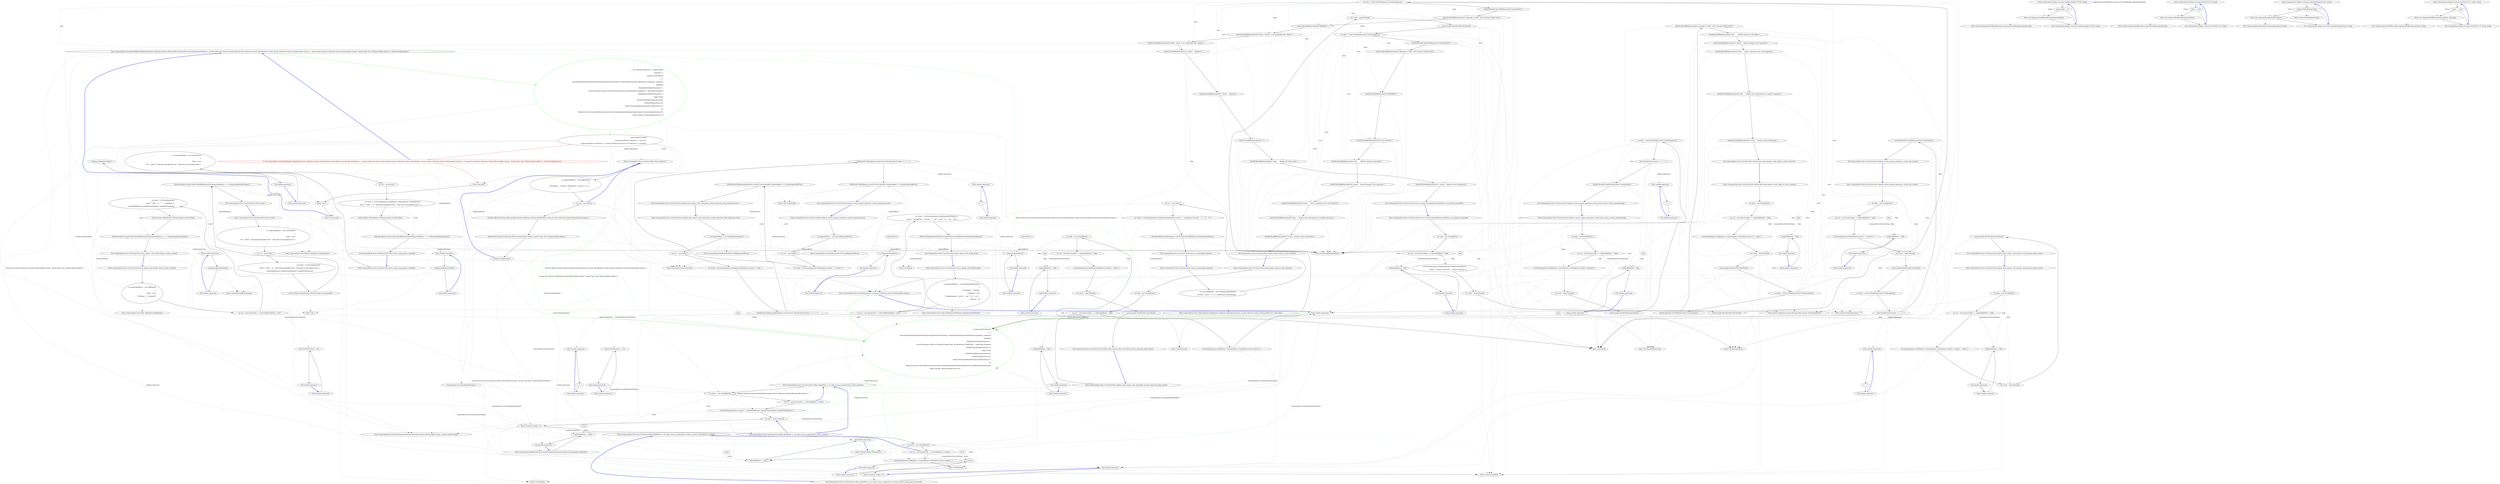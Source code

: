 digraph  {
m2_0 [cluster="CommandLine.Core.OptionMapper.MapValues(System.Collections.Generic.IEnumerable<CommandLine.Core.SpecificationProperty>, System.Collections.Generic.IEnumerable<System.Collections.Generic.KeyValuePair<string, System.Collections.Generic.IEnumerable<string>>>, System.Func<System.Collections.Generic.IEnumerable<string>, System.Type, bool, CSharpx.Maybe<object>>, System.StringComparer)", file="ParserTests.cs", label="Entry CommandLine.Core.OptionMapper.MapValues(System.Collections.Generic.IEnumerable<CommandLine.Core.SpecificationProperty>, System.Collections.Generic.IEnumerable<System.Collections.Generic.KeyValuePair<string, System.Collections.Generic.IEnumerable<string>>>, System.Func<System.Collections.Generic.IEnumerable<string>, System.Type, bool, CSharpx.Maybe<object>>, System.StringComparer)", span="14-14"];
m2_1 [cluster="CommandLine.Core.OptionMapper.MapValues(System.Collections.Generic.IEnumerable<CommandLine.Core.SpecificationProperty>, System.Collections.Generic.IEnumerable<System.Collections.Generic.KeyValuePair<string, System.Collections.Generic.IEnumerable<string>>>, System.Func<System.Collections.Generic.IEnumerable<string>, System.Type, bool, CSharpx.Maybe<object>>, System.StringComparer)", color=green, community=0, file="ParserTests.cs", label="0: var sequencesAndErrors = propertyTuples\r\n                .Select(pt =>\r\n                    options.FirstOrDefault(\r\n                            s =>\r\n                            s.Key.MatchName(((OptionSpecification)pt.Specification).ShortName, ((OptionSpecification)pt.Specification).LongName, comparer))\r\n                               .ToMaybe()\r\n                               .MapMaybeOrDefault(sequence =>\r\n                                    converter(sequence.Value, pt.Property.PropertyType, pt.Specification.TargetType != TargetType.Sequence)\r\n                                    .MapMaybeOrDefault(converted =>\r\n                                            Tuple.Create(\r\n                                                pt.WithValue(Maybe.Just(converted)),\r\n                                                Maybe.Nothing<Error>()),\r\n                                            Tuple.Create<SpecificationProperty, Maybe<Error>>(\r\n                                                pt,\r\n                                                Maybe.Just<Error>(new BadFormatConversionError(((OptionSpecification)pt.Specification).FromOptionSpecification())))),\r\n                                Tuple.Create(pt, Maybe.Nothing<Error>()))\r\n                )", span="20-36"];
m2_2 [cluster="CommandLine.Core.OptionMapper.MapValues(System.Collections.Generic.IEnumerable<CommandLine.Core.SpecificationProperty>, System.Collections.Generic.IEnumerable<System.Collections.Generic.KeyValuePair<string, System.Collections.Generic.IEnumerable<string>>>, System.Func<System.Collections.Generic.IEnumerable<string>, System.Type, bool, CSharpx.Maybe<object>>, System.StringComparer)", file="ParserTests.cs", label="return Result.Succeed(\r\n                sequencesAndErrors.Select(se => se.Item1),\r\n                sequencesAndErrors.Select(se => se.Item2).OfType<Just<Error>>().Select(se => se.Value));", span="37-39"];
m2_4 [cluster="Unk.Select", file="ParserTests.cs", label="Entry Unk.Select", span=""];
m2_3 [cluster="CommandLine.Core.OptionMapper.MapValues(System.Collections.Generic.IEnumerable<CommandLine.Core.SpecificationProperty>, System.Collections.Generic.IEnumerable<System.Collections.Generic.KeyValuePair<string, System.Collections.Generic.IEnumerable<string>>>, System.Func<System.Collections.Generic.IEnumerable<string>, System.Type, bool, CSharpx.Maybe<object>>, System.StringComparer)", color=red, community=0, file="ParserTests.cs", label="0: Exit CommandLine.Core.OptionMapper.MapValues(System.Collections.Generic.IEnumerable<CommandLine.Core.SpecificationProperty>, System.Collections.Generic.IEnumerable<System.Collections.Generic.KeyValuePair<string, System.Collections.Generic.IEnumerable<string>>>, System.Func<System.Collections.Generic.IEnumerable<string>, System.Type, bool, CSharpx.Maybe<object>>, System.StringComparer)", span="14-14"];
m2_5 [cluster="Unk.>", file="ParserTests.cs", label="Entry Unk.>", span=""];
m2_6 [cluster="Unk.Succeed", file="ParserTests.cs", label="Entry Unk.Succeed", span=""];
m2_100 [cluster="CommandLine.Tests.Unit.ParserTests.Explicit_help_request_with_immutable_instance_generates_help_requested_error()", file="ParserTests.cs", label="Entry CommandLine.Tests.Unit.ParserTests.Explicit_help_request_with_immutable_instance_generates_help_requested_error()", span="184-184"];
m2_101 [cluster="CommandLine.Tests.Unit.ParserTests.Explicit_help_request_with_immutable_instance_generates_help_requested_error()", file="ParserTests.cs", label="var expectedError = new HelpRequestedError()", span="187-187"];
m2_102 [cluster="CommandLine.Tests.Unit.ParserTests.Explicit_help_request_with_immutable_instance_generates_help_requested_error()", file="ParserTests.cs", label="var sut = new Parser()", span="188-188"];
m2_105 [cluster="CommandLine.Tests.Unit.ParserTests.Explicit_help_request_with_immutable_instance_generates_help_requested_error()", file="ParserTests.cs", label="((NotParsed<FakeImmutableOptions>)result).Errors.Should().ContainSingle(e => e.Equals(expectedError))", span="195-195"];
m2_103 [cluster="CommandLine.Tests.Unit.ParserTests.Explicit_help_request_with_immutable_instance_generates_help_requested_error()", file="ParserTests.cs", label="var result = sut.ParseArguments<FakeImmutableOptions>(new[] { ''--help'' })", span="191-191"];
m2_104 [cluster="CommandLine.Tests.Unit.ParserTests.Explicit_help_request_with_immutable_instance_generates_help_requested_error()", file="ParserTests.cs", label="((NotParsed<FakeImmutableOptions>)result).Errors.Should().HaveCount(x => x == 1)", span="194-194"];
m2_106 [cluster="CommandLine.Tests.Unit.ParserTests.Explicit_help_request_with_immutable_instance_generates_help_requested_error()", file="ParserTests.cs", label="Exit CommandLine.Tests.Unit.ParserTests.Explicit_help_request_with_immutable_instance_generates_help_requested_error()", span="184-184"];
m2_162 [cluster="CommandLine.Tests.Unit.ParserTests.Implicit_help_screen_in_verb_scenario()", file="ParserTests.cs", label="Entry CommandLine.Tests.Unit.ParserTests.Implicit_help_screen_in_verb_scenario()", span="251-251"];
m2_163 [cluster="CommandLine.Tests.Unit.ParserTests.Implicit_help_screen_in_verb_scenario()", file="ParserTests.cs", label="var help = new StringWriter()", span="254-254"];
m2_164 [cluster="CommandLine.Tests.Unit.ParserTests.Implicit_help_screen_in_verb_scenario()", file="ParserTests.cs", label="var sut = new Parser(config => config.HelpWriter = help)", span="255-255"];
m2_166 [cluster="CommandLine.Tests.Unit.ParserTests.Implicit_help_screen_in_verb_scenario()", file="ParserTests.cs", label="var result = help.ToString()", span="259-259"];
m2_165 [cluster="CommandLine.Tests.Unit.ParserTests.Implicit_help_screen_in_verb_scenario()", file="ParserTests.cs", label="sut.ParseArguments<AddOptions, CommitOptions, CloneOptions>(new string [] { })", span="258-258"];
m2_167 [cluster="CommandLine.Tests.Unit.ParserTests.Implicit_help_screen_in_verb_scenario()", file="ParserTests.cs", label="result.Length.Should().BeGreaterThan(0)", span="262-262"];
m2_168 [cluster="CommandLine.Tests.Unit.ParserTests.Implicit_help_screen_in_verb_scenario()", file="ParserTests.cs", label="var lines = result.ToNotEmptyLines().TrimStringArray()", span="263-263"];
m2_169 [cluster="CommandLine.Tests.Unit.ParserTests.Implicit_help_screen_in_verb_scenario()", file="ParserTests.cs", label="lines[0].Should().StartWithEquivalent(''CommandLine'')", span="264-264"];
m2_170 [cluster="CommandLine.Tests.Unit.ParserTests.Implicit_help_screen_in_verb_scenario()", file="ParserTests.cs", label="lines[1].ShouldBeEquivalentTo(''Copyright (c) 2005 - 2015 Giacomo Stelluti Scala'')", span="265-265"];
m2_171 [cluster="CommandLine.Tests.Unit.ParserTests.Implicit_help_screen_in_verb_scenario()", file="ParserTests.cs", label="lines[2].ShouldBeEquivalentTo(''ERROR(S):'')", span="266-266"];
m2_172 [cluster="CommandLine.Tests.Unit.ParserTests.Implicit_help_screen_in_verb_scenario()", file="ParserTests.cs", label="lines[3].ShouldBeEquivalentTo(''No verb selected.'')", span="267-267"];
m2_173 [cluster="CommandLine.Tests.Unit.ParserTests.Implicit_help_screen_in_verb_scenario()", file="ParserTests.cs", label="lines[4].ShouldBeEquivalentTo(''add        Add file contents to the index.'')", span="268-268"];
m2_174 [cluster="CommandLine.Tests.Unit.ParserTests.Implicit_help_screen_in_verb_scenario()", file="ParserTests.cs", label="lines[5].ShouldBeEquivalentTo(''commit     Record changes to the repository.'')", span="269-269"];
m2_175 [cluster="CommandLine.Tests.Unit.ParserTests.Implicit_help_screen_in_verb_scenario()", file="ParserTests.cs", label="lines[6].ShouldBeEquivalentTo(''clone      Clone a repository into a new directory.'')", span="270-270"];
m2_176 [cluster="CommandLine.Tests.Unit.ParserTests.Implicit_help_screen_in_verb_scenario()", file="ParserTests.cs", label="lines[7].ShouldBeEquivalentTo(''help       Display more information on a specific command.'')", span="271-271"];
m2_177 [cluster="CommandLine.Tests.Unit.ParserTests.Implicit_help_screen_in_verb_scenario()", file="ParserTests.cs", label="lines[8].ShouldBeEquivalentTo(''version    Display version information.'')", span="272-272"];
m2_178 [cluster="CommandLine.Tests.Unit.ParserTests.Implicit_help_screen_in_verb_scenario()", file="ParserTests.cs", label="Exit CommandLine.Tests.Unit.ParserTests.Implicit_help_screen_in_verb_scenario()", span="251-251"];
m2_8 [cluster="lambda expression", color=green, community=0, file="ParserTests.cs", label="0: options.FirstOrDefault(\r\n                            s =>\r\n                            s.Key.MatchName(((OptionSpecification)pt.Specification).ShortName, ((OptionSpecification)pt.Specification).LongName, comparer))\r\n                               .ToMaybe()\r\n                               .MapMaybeOrDefault(sequence =>\r\n                                    converter(sequence.Value, pt.Property.PropertyType, pt.Specification.TargetType != TargetType.Sequence)\r\n                                    .MapMaybeOrDefault(converted =>\r\n                                            Tuple.Create(\r\n                                                pt.WithValue(Maybe.Just(converted)),\r\n                                                Maybe.Nothing<Error>()),\r\n                                            Tuple.Create<SpecificationProperty, Maybe<Error>>(\r\n                                                pt,\r\n                                                Maybe.Just<Error>(new BadFormatConversionError(((OptionSpecification)pt.Specification).FromOptionSpecification())))),\r\n                                Tuple.Create(pt, Maybe.Nothing<Error>()))", span="22-35"];
m2_18 [cluster="CommandLine.Tests.Unit.ParserTests.When_HelpWriter_is_set_help_screen_is_generated_in_verbs_scenario()", file="ParserTests.cs", label="sut.ParseArguments(new string[] { }, typeof(AddOptions), typeof(CommitOptions), typeof(CloneOptions))", span="38-38"];
m2_24 [cluster="lambda expression", file="ParserTests.cs", label="with.HelpWriter = writer", span="35-35"];
m2_79 [cluster="CommandLine.Tests.Fakes.CloneOptions.CloneOptions()", file="ParserTests.cs", label="Entry CommandLine.Tests.Fakes.CloneOptions.CloneOptions()", span="33-33"];
m2_29 [cluster="CommandLine.Tests.Unit.ParserTests.When_HelpWriter_is_set_help_screen_is_generated_in_verbs_scenario_using_generic_overload()", file="ParserTests.cs", label="sut.ParseArguments<AddOptions, CommitOptions, CloneOptions>(new string[] { })", span="54-54"];
m2_11 [cluster="Unk.ToMaybe", file="ParserTests.cs", label="Entry Unk.ToMaybe", span=""];
m2_118 [cluster="CommandLine.Tests.Unit.ParserTests.Explicit_help_request_with_immutable_instance_generates_help_screen()", file="ParserTests.cs", label="Entry CommandLine.Tests.Unit.ParserTests.Explicit_help_request_with_immutable_instance_generates_help_screen()", span="200-200"];
m2_119 [cluster="CommandLine.Tests.Unit.ParserTests.Explicit_help_request_with_immutable_instance_generates_help_screen()", file="ParserTests.cs", label="var help = new StringWriter()", span="203-203"];
m2_120 [cluster="CommandLine.Tests.Unit.ParserTests.Explicit_help_request_with_immutable_instance_generates_help_screen()", file="ParserTests.cs", label="var sut = new Parser(config => config.HelpWriter = help)", span="204-204"];
m2_122 [cluster="CommandLine.Tests.Unit.ParserTests.Explicit_help_request_with_immutable_instance_generates_help_screen()", file="ParserTests.cs", label="var result = help.ToString()", span="208-208"];
m2_121 [cluster="CommandLine.Tests.Unit.ParserTests.Explicit_help_request_with_immutable_instance_generates_help_screen()", file="ParserTests.cs", label="sut.ParseArguments<FakeImmutableOptions>(new[] { ''--help'' })", span="207-207"];
m2_123 [cluster="CommandLine.Tests.Unit.ParserTests.Explicit_help_request_with_immutable_instance_generates_help_screen()", file="ParserTests.cs", label="result.Length.Should().BeGreaterThan(0)", span="211-211"];
m2_124 [cluster="CommandLine.Tests.Unit.ParserTests.Explicit_help_request_with_immutable_instance_generates_help_screen()", file="ParserTests.cs", label="Exit CommandLine.Tests.Unit.ParserTests.Explicit_help_request_with_immutable_instance_generates_help_screen()", span="200-200"];
m2_46 [cluster="CommandLine.Tests.Unit.ParserTests.Parse_options_with_double_dash()", file="ParserTests.cs", label="Entry CommandLine.Tests.Unit.ParserTests.Parse_options_with_double_dash()", span="81-81"];
m2_47 [cluster="CommandLine.Tests.Unit.ParserTests.Parse_options_with_double_dash()", file="ParserTests.cs", label="var expectedOptions = new FakeOptionsWithValues\r\n                {\r\n                    StringValue = ''astring'',\r\n                    LongValue = 20L,\r\n                    StringSequence = new[] { ''--aaa'', ''-b'', ''--ccc'' },\r\n                    IntValue = 30\r\n                }", span="84-90"];
m2_48 [cluster="CommandLine.Tests.Unit.ParserTests.Parse_options_with_double_dash()", file="ParserTests.cs", label="var sut = new Parser(with => with.EnableDashDash = true)", span="91-91"];
m2_50 [cluster="CommandLine.Tests.Unit.ParserTests.Parse_options_with_double_dash()", file="ParserTests.cs", label="((Parsed<FakeOptionsWithValues>)result).Value.ShouldBeEquivalentTo(expectedOptions)", span="98-98"];
m2_49 [cluster="CommandLine.Tests.Unit.ParserTests.Parse_options_with_double_dash()", file="ParserTests.cs", label="var result = sut.ParseArguments<FakeOptionsWithValues>(\r\n                new[] { ''--stringvalue'', ''astring'', ''--'', ''20'', ''--aaa'', ''-b'', ''--ccc'', ''30'' })", span="94-95"];
m2_51 [cluster="CommandLine.Tests.Unit.ParserTests.Parse_options_with_double_dash()", file="ParserTests.cs", label="Exit CommandLine.Tests.Unit.ParserTests.Parse_options_with_double_dash()", span="81-81"];
m2_110 [cluster="Unk.ContainSingle", file="ParserTests.cs", label="Entry Unk.ContainSingle", span=""];
m2_237 [cluster="CommandLine.Tests.Unit.ParserTests.Explicit_help_request_with_specific_verb_generates_help_screen()", file="ParserTests.cs", label="Entry CommandLine.Tests.Unit.ParserTests.Explicit_help_request_with_specific_verb_generates_help_screen()", span="350-350"];
m2_238 [cluster="CommandLine.Tests.Unit.ParserTests.Explicit_help_request_with_specific_verb_generates_help_screen()", file="ParserTests.cs", label="var help = new StringWriter()", span="353-353"];
m2_239 [cluster="CommandLine.Tests.Unit.ParserTests.Explicit_help_request_with_specific_verb_generates_help_screen()", file="ParserTests.cs", label="var sut = new Parser(config => config.HelpWriter = help)", span="354-354"];
m2_241 [cluster="CommandLine.Tests.Unit.ParserTests.Explicit_help_request_with_specific_verb_generates_help_screen()", file="ParserTests.cs", label="var result = help.ToString()", span="358-358"];
m2_240 [cluster="CommandLine.Tests.Unit.ParserTests.Explicit_help_request_with_specific_verb_generates_help_screen()", file="ParserTests.cs", label="sut.ParseArguments<AddOptions, CommitOptions, CloneOptions>(new[] { ''commit'', ''--help'' })", span="357-357"];
m2_242 [cluster="CommandLine.Tests.Unit.ParserTests.Explicit_help_request_with_specific_verb_generates_help_screen()", file="ParserTests.cs", label="result.Length.Should().BeGreaterThan(0)", span="361-361"];
m2_243 [cluster="CommandLine.Tests.Unit.ParserTests.Explicit_help_request_with_specific_verb_generates_help_screen()", file="ParserTests.cs", label="Exit CommandLine.Tests.Unit.ParserTests.Explicit_help_request_with_specific_verb_generates_help_screen()", span="350-350"];
m2_22 [cluster="CommandLine.Parser.ParseArguments(System.Collections.Generic.IEnumerable<string>, params System.Type[])", file="ParserTests.cs", label="Entry CommandLine.Parser.ParseArguments(System.Collections.Generic.IEnumerable<string>, params System.Type[])", span="142-142"];
m2_64 [cluster="Unk.>", file="ParserTests.cs", label="Entry Unk.>", span=""];
m2_33 [cluster="lambda expression", file="ParserTests.cs", label="Exit lambda expression", span="38-38"];
m2_14 [cluster="lambda expression", file="ParserTests.cs", label="Exit lambda expression", span="19-19"];
m2_83 [cluster="CommandLine.Tests.Unit.ParserTests.Parse_verbs_using_generic_overload()", file="ParserTests.cs", label="Entry CommandLine.Tests.Unit.ParserTests.Parse_verbs_using_generic_overload()", span="147-147"];
m2_84 [cluster="CommandLine.Tests.Unit.ParserTests.Parse_verbs_using_generic_overload()", file="ParserTests.cs", label="var expectedOptions = new CloneOptions\r\n            {\r\n                Quiet = true,\r\n                Urls = new[] { ''http://gsscoder.github.com/'', ''http://yes-to-nooo.github.com/'' }\r\n            }", span="150-154"];
m2_85 [cluster="CommandLine.Tests.Unit.ParserTests.Parse_verbs_using_generic_overload()", file="ParserTests.cs", label="var sut = new Parser()", span="155-155"];
m2_88 [cluster="CommandLine.Tests.Unit.ParserTests.Parse_verbs_using_generic_overload()", file="ParserTests.cs", label="((Parsed<object>)result).Value.ShouldBeEquivalentTo(expectedOptions, o => o.RespectingRuntimeTypes())", span="163-163"];
m2_86 [cluster="CommandLine.Tests.Unit.ParserTests.Parse_verbs_using_generic_overload()", file="ParserTests.cs", label="var result = sut.ParseArguments<AddOptions, CommitOptions, CloneOptions>(\r\n                new[] { ''clone'', ''-q'', ''http://gsscoder.github.com/'', ''http://yes-to-nooo.github.com/'' })", span="158-159"];
m2_87 [cluster="CommandLine.Tests.Unit.ParserTests.Parse_verbs_using_generic_overload()", file="ParserTests.cs", label="Assert.IsType<CloneOptions>(((Parsed<object>)result).Value)", span="162-162"];
m2_89 [cluster="CommandLine.Tests.Unit.ParserTests.Parse_verbs_using_generic_overload()", file="ParserTests.cs", label="Exit CommandLine.Tests.Unit.ParserTests.Parse_verbs_using_generic_overload()", span="147-147"];
m2_154 [cluster="System.Collections.Generic.IEnumerable<string>.TrimStringArray()", file="ParserTests.cs", label="Entry System.Collections.Generic.IEnumerable<string>.TrimStringArray()", span="15-15"];
m2_56 [cluster="CommandLine.Tests.Unit.ParserTests.Parse_options_with_double_dash_in_verbs_scenario()", file="ParserTests.cs", label="Entry CommandLine.Tests.Unit.ParserTests.Parse_options_with_double_dash_in_verbs_scenario()", span="103-103"];
m2_57 [cluster="CommandLine.Tests.Unit.ParserTests.Parse_options_with_double_dash_in_verbs_scenario()", file="ParserTests.cs", label="var expectedOptions = new AddOptions\r\n                {\r\n                    Patch = true,\r\n                    FileName = ''--strange-fn''\r\n                }", span="106-110"];
m2_58 [cluster="CommandLine.Tests.Unit.ParserTests.Parse_options_with_double_dash_in_verbs_scenario()", file="ParserTests.cs", label="var sut = new Parser(with => with.EnableDashDash = true)", span="111-111"];
m2_61 [cluster="CommandLine.Tests.Unit.ParserTests.Parse_options_with_double_dash_in_verbs_scenario()", file="ParserTests.cs", label="((Parsed<object>)result).Value.ShouldBeEquivalentTo(expectedOptions, o => o.RespectingRuntimeTypes())", span="120-120"];
m2_59 [cluster="CommandLine.Tests.Unit.ParserTests.Parse_options_with_double_dash_in_verbs_scenario()", file="ParserTests.cs", label="var result = sut.ParseArguments(\r\n                new[] { ''add'', ''-p'', ''--'', ''--strange-fn'' },\r\n                typeof(AddOptions), typeof(CommitOptions), typeof(CloneOptions))", span="114-116"];
m2_60 [cluster="CommandLine.Tests.Unit.ParserTests.Parse_options_with_double_dash_in_verbs_scenario()", file="ParserTests.cs", label="Assert.IsType<AddOptions>(((Parsed<object>)result).Value)", span="119-119"];
m2_62 [cluster="CommandLine.Tests.Unit.ParserTests.Parse_options_with_double_dash_in_verbs_scenario()", file="ParserTests.cs", label="Exit CommandLine.Tests.Unit.ParserTests.Parse_options_with_double_dash_in_verbs_scenario()", span="103-103"];
m2_7 [cluster="lambda expression", file="ParserTests.cs", label="Entry lambda expression", span="21-35"];
m2_71 [cluster="Unk.RespectingRuntimeTypes", file="ParserTests.cs", label="Entry Unk.RespectingRuntimeTypes", span=""];
m2_125 [cluster="Unk.BeGreaterThan", file="ParserTests.cs", label="Entry Unk.BeGreaterThan", span=""];
m2_129 [cluster="CommandLine.Tests.Unit.ParserTests.Explicit_version_request_generates_version_requested_error()", file="ParserTests.cs", label="Entry CommandLine.Tests.Unit.ParserTests.Explicit_version_request_generates_version_requested_error()", span="216-216"];
m2_130 [cluster="CommandLine.Tests.Unit.ParserTests.Explicit_version_request_generates_version_requested_error()", file="ParserTests.cs", label="var expectedError = new VersionRequestedError()", span="219-219"];
m2_131 [cluster="CommandLine.Tests.Unit.ParserTests.Explicit_version_request_generates_version_requested_error()", file="ParserTests.cs", label="var sut = new Parser()", span="220-220"];
m2_134 [cluster="CommandLine.Tests.Unit.ParserTests.Explicit_version_request_generates_version_requested_error()", file="ParserTests.cs", label="((NotParsed<FakeOptions>)result).Errors.Should().ContainSingle(e => e.Equals(expectedError))", span="227-227"];
m2_132 [cluster="CommandLine.Tests.Unit.ParserTests.Explicit_version_request_generates_version_requested_error()", file="ParserTests.cs", label="var result = sut.ParseArguments<FakeOptions>(new[] { ''--version'' })", span="223-223"];
m2_133 [cluster="CommandLine.Tests.Unit.ParserTests.Explicit_version_request_generates_version_requested_error()", file="ParserTests.cs", label="((NotParsed<FakeOptions>)result).Errors.Should().HaveCount(x => x == 1)", span="226-226"];
m2_135 [cluster="CommandLine.Tests.Unit.ParserTests.Explicit_version_request_generates_version_requested_error()", file="ParserTests.cs", label="Exit CommandLine.Tests.Unit.ParserTests.Explicit_version_request_generates_version_requested_error()", span="216-216"];
m2_136 [cluster="CommandLine.VersionRequestedError.VersionRequestedError()", file="ParserTests.cs", label="Entry CommandLine.VersionRequestedError.VersionRequestedError()", span="432-432"];
m2_44 [cluster="CommandLine.Parser.Parser()", file="ParserTests.cs", label="Entry CommandLine.Parser.Parser()", span="26-26"];
m2_25 [cluster="lambda expression", file="ParserTests.cs", label="Exit lambda expression", span="35-35"];
m2_13 [cluster="lambda expression", file="ParserTests.cs", label="with.HelpWriter = writer", span="19-19"];
m2_182 [cluster="CommandLine.Tests.Unit.ParserTests.Double_dash_help_dispalys_verbs_index_in_verbs_scenario()", file="ParserTests.cs", label="Entry CommandLine.Tests.Unit.ParserTests.Double_dash_help_dispalys_verbs_index_in_verbs_scenario()", span="277-277"];
m2_183 [cluster="CommandLine.Tests.Unit.ParserTests.Double_dash_help_dispalys_verbs_index_in_verbs_scenario()", file="ParserTests.cs", label="var help = new StringWriter()", span="280-280"];
m2_184 [cluster="CommandLine.Tests.Unit.ParserTests.Double_dash_help_dispalys_verbs_index_in_verbs_scenario()", file="ParserTests.cs", label="var sut = new Parser(config => config.HelpWriter = help)", span="281-281"];
m2_186 [cluster="CommandLine.Tests.Unit.ParserTests.Double_dash_help_dispalys_verbs_index_in_verbs_scenario()", file="ParserTests.cs", label="var result = help.ToString()", span="285-285"];
m2_185 [cluster="CommandLine.Tests.Unit.ParserTests.Double_dash_help_dispalys_verbs_index_in_verbs_scenario()", file="ParserTests.cs", label="sut.ParseArguments<AddOptions, CommitOptions, CloneOptions>(new [] { ''--help'' })", span="284-284"];
m2_187 [cluster="CommandLine.Tests.Unit.ParserTests.Double_dash_help_dispalys_verbs_index_in_verbs_scenario()", file="ParserTests.cs", label="result.Length.Should().BeGreaterThan(0)", span="288-288"];
m2_188 [cluster="CommandLine.Tests.Unit.ParserTests.Double_dash_help_dispalys_verbs_index_in_verbs_scenario()", file="ParserTests.cs", label="var lines = result.ToNotEmptyLines().TrimStringArray()", span="289-289"];
m2_189 [cluster="CommandLine.Tests.Unit.ParserTests.Double_dash_help_dispalys_verbs_index_in_verbs_scenario()", file="ParserTests.cs", label="lines[0].Should().StartWithEquivalent(''CommandLine'')", span="290-290"];
m2_190 [cluster="CommandLine.Tests.Unit.ParserTests.Double_dash_help_dispalys_verbs_index_in_verbs_scenario()", file="ParserTests.cs", label="lines[1].ShouldBeEquivalentTo(''Copyright (c) 2005 - 2015 Giacomo Stelluti Scala'')", span="291-291"];
m2_191 [cluster="CommandLine.Tests.Unit.ParserTests.Double_dash_help_dispalys_verbs_index_in_verbs_scenario()", file="ParserTests.cs", label="lines[2].ShouldBeEquivalentTo(''add        Add file contents to the index.'')", span="292-292"];
m2_192 [cluster="CommandLine.Tests.Unit.ParserTests.Double_dash_help_dispalys_verbs_index_in_verbs_scenario()", file="ParserTests.cs", label="lines[3].ShouldBeEquivalentTo(''commit     Record changes to the repository.'')", span="293-293"];
m2_193 [cluster="CommandLine.Tests.Unit.ParserTests.Double_dash_help_dispalys_verbs_index_in_verbs_scenario()", file="ParserTests.cs", label="lines[4].ShouldBeEquivalentTo(''clone      Clone a repository into a new directory.'')", span="294-294"];
m2_194 [cluster="CommandLine.Tests.Unit.ParserTests.Double_dash_help_dispalys_verbs_index_in_verbs_scenario()", file="ParserTests.cs", label="lines[5].ShouldBeEquivalentTo(''help       Display more information on a specific command.'')", span="295-295"];
m2_195 [cluster="CommandLine.Tests.Unit.ParserTests.Double_dash_help_dispalys_verbs_index_in_verbs_scenario()", file="ParserTests.cs", label="lines[6].ShouldBeEquivalentTo(''version    Display version information.'')", span="296-296"];
m2_196 [cluster="CommandLine.Tests.Unit.ParserTests.Double_dash_help_dispalys_verbs_index_in_verbs_scenario()", file="ParserTests.cs", label="Exit CommandLine.Tests.Unit.ParserTests.Double_dash_help_dispalys_verbs_index_in_verbs_scenario()", span="277-277"];
m2_26 [cluster="CommandLine.Tests.Unit.ParserTests.When_HelpWriter_is_set_help_screen_is_generated_in_verbs_scenario_using_generic_overload()", file="ParserTests.cs", label="Entry CommandLine.Tests.Unit.ParserTests.When_HelpWriter_is_set_help_screen_is_generated_in_verbs_scenario_using_generic_overload()", span="47-47"];
m2_12 [cluster="CSharpx.Maybe.Nothing<T>()", file="ParserTests.cs", label="Entry CSharpx.Maybe.Nothing<T>()", span="116-116"];
m2_23 [cluster="CommandLine.BadFormatConversionError.BadFormatConversionError(CommandLine.NameInfo)", file="ParserTests.cs", label="Entry CommandLine.BadFormatConversionError.BadFormatConversionError(CommandLine.NameInfo)", span="349-349"];
m2_35 [cluster="lambda expression", file="ParserTests.cs", label="se.Item2", span="39-39"];
m2_34 [cluster="lambda expression", file="ParserTests.cs", label="Entry lambda expression", span="39-39"];
m2_36 [cluster="lambda expression", file="ParserTests.cs", label="Exit lambda expression", span="39-39"];
m2_54 [cluster="lambda expression", file="ParserTests.cs", label="with.EnableDashDash = true", span="91-91"];
m2_53 [cluster="lambda expression", file="ParserTests.cs", label="Entry lambda expression", span="91-91"];
m2_55 [cluster="lambda expression", file="ParserTests.cs", label="Exit lambda expression", span="91-91"];
m2_66 [cluster="lambda expression", file="ParserTests.cs", label="with.EnableDashDash = true", span="111-111"];
m2_68 [cluster="lambda expression", file="ParserTests.cs", label="Entry lambda expression", span="120-120"];
m2_65 [cluster="lambda expression", file="ParserTests.cs", label="Entry lambda expression", span="111-111"];
m2_67 [cluster="lambda expression", file="ParserTests.cs", label="Exit lambda expression", span="111-111"];
m2_69 [cluster="lambda expression", file="ParserTests.cs", label="o.RespectingRuntimeTypes()", span="120-120"];
m2_70 [cluster="lambda expression", file="ParserTests.cs", label="Exit lambda expression", span="120-120"];
m2_80 [cluster="lambda expression", file="ParserTests.cs", label="Entry lambda expression", span="142-142"];
m2_81 [cluster="lambda expression", file="ParserTests.cs", label="o.RespectingRuntimeTypes()", span="142-142"];
m2_82 [cluster="lambda expression", file="ParserTests.cs", label="Exit lambda expression", span="142-142"];
m2_90 [cluster="lambda expression", file="ParserTests.cs", label="Entry lambda expression", span="163-163"];
m2_91 [cluster="lambda expression", file="ParserTests.cs", label="o.RespectingRuntimeTypes()", span="163-163"];
m2_92 [cluster="lambda expression", file="ParserTests.cs", label="Exit lambda expression", span="163-163"];
m2_115 [cluster="lambda expression", file="ParserTests.cs", label="e.Equals(expectedError)", span="195-195"];
m2_111 [cluster="lambda expression", file="ParserTests.cs", label="Entry lambda expression", span="194-194"];
m2_114 [cluster="lambda expression", file="ParserTests.cs", label="Entry lambda expression", span="195-195"];
m2_112 [cluster="lambda expression", file="ParserTests.cs", label="x == 1", span="194-194"];
m2_113 [cluster="lambda expression", file="ParserTests.cs", label="Exit lambda expression", span="194-194"];
m2_116 [cluster="lambda expression", file="ParserTests.cs", label="Exit lambda expression", span="195-195"];
m2_127 [cluster="lambda expression", file="ParserTests.cs", label="config.HelpWriter = help", span="204-204"];
m2_126 [cluster="lambda expression", file="ParserTests.cs", label="Entry lambda expression", span="204-204"];
m2_128 [cluster="lambda expression", file="ParserTests.cs", label="Exit lambda expression", span="204-204"];
m2_141 [cluster="lambda expression", file="ParserTests.cs", label="e.Equals(expectedError)", span="227-227"];
m2_137 [cluster="lambda expression", file="ParserTests.cs", label="Entry lambda expression", span="226-226"];
m2_140 [cluster="lambda expression", file="ParserTests.cs", label="Entry lambda expression", span="227-227"];
m2_138 [cluster="lambda expression", file="ParserTests.cs", label="x == 1", span="226-226"];
m2_139 [cluster="lambda expression", file="ParserTests.cs", label="Exit lambda expression", span="226-226"];
m2_142 [cluster="lambda expression", file="ParserTests.cs", label="Exit lambda expression", span="227-227"];
m2_157 [cluster="lambda expression", file="ParserTests.cs", label="config.HelpWriter = help", span="236-236"];
m2_159 [cluster="lambda expression", file="ParserTests.cs", label="Entry lambda expression", span="245-245"];
m2_156 [cluster="lambda expression", file="ParserTests.cs", label="Entry lambda expression", span="236-236"];
m2_158 [cluster="lambda expression", file="ParserTests.cs", label="Exit lambda expression", span="236-236"];
m2_160 [cluster="lambda expression", file="ParserTests.cs", label="x == 1", span="245-245"];
m2_161 [cluster="lambda expression", file="ParserTests.cs", label="Exit lambda expression", span="245-245"];
m2_180 [cluster="lambda expression", file="ParserTests.cs", label="config.HelpWriter = help", span="255-255"];
m2_179 [cluster="lambda expression", file="ParserTests.cs", label="Entry lambda expression", span="255-255"];
m2_181 [cluster="lambda expression", file="ParserTests.cs", label="Exit lambda expression", span="255-255"];
m2_198 [cluster="lambda expression", file="ParserTests.cs", label="config.HelpWriter = help", span="281-281"];
m2_197 [cluster="lambda expression", file="ParserTests.cs", label="Entry lambda expression", span="281-281"];
m2_199 [cluster="lambda expression", file="ParserTests.cs", label="Exit lambda expression", span="281-281"];
m2_211 [cluster="lambda expression", file="ParserTests.cs", label="config.HelpWriter = help", span="307-307"];
m2_213 [cluster="lambda expression", file="ParserTests.cs", label="Entry lambda expression", span="316-316"];
m2_210 [cluster="lambda expression", file="ParserTests.cs", label="Entry lambda expression", span="307-307"];
m2_212 [cluster="lambda expression", file="ParserTests.cs", label="Exit lambda expression", span="307-307"];
m2_214 [cluster="lambda expression", file="ParserTests.cs", label="x == 1", span="316-316"];
m2_215 [cluster="lambda expression", file="ParserTests.cs", label="Exit lambda expression", span="316-316"];
m2_235 [cluster="lambda expression", file="ParserTests.cs", label="config.HelpWriter = help", span="326-326"];
m2_234 [cluster="lambda expression", file="ParserTests.cs", label="Entry lambda expression", span="326-326"];
m2_236 [cluster="lambda expression", file="ParserTests.cs", label="Exit lambda expression", span="326-326"];
m2_245 [cluster="lambda expression", file="ParserTests.cs", label="config.HelpWriter = help", span="354-354"];
m2_244 [cluster="lambda expression", file="ParserTests.cs", label="Entry lambda expression", span="354-354"];
m2_246 [cluster="lambda expression", file="ParserTests.cs", label="Exit lambda expression", span="354-354"];
m2_9 [cluster="CommandLine.Parser.ParseArguments<T>(System.Collections.Generic.IEnumerable<string>)", file="ParserTests.cs", label="Entry CommandLine.Parser.ParseArguments<T>(System.Collections.Generic.IEnumerable<string>)", span="85-85"];
m2_15 [cluster="CommandLine.Tests.Unit.ParserTests.When_HelpWriter_is_set_help_screen_is_generated_in_verbs_scenario()", file="ParserTests.cs", label="Entry CommandLine.Tests.Unit.ParserTests.When_HelpWriter_is_set_help_screen_is_generated_in_verbs_scenario()", span="31-31"];
m2_19 [cluster="CommandLine.Tests.Unit.ParserTests.When_HelpWriter_is_set_help_screen_is_generated_in_verbs_scenario()", file="ParserTests.cs", label="var text = writer.ToString()", span="41-41"];
m2_16 [cluster="CommandLine.Tests.Unit.ParserTests.When_HelpWriter_is_set_help_screen_is_generated_in_verbs_scenario()", file="ParserTests.cs", label="var writer = new StringWriter()", span="34-34"];
m2_20 [cluster="CommandLine.Tests.Unit.ParserTests.When_HelpWriter_is_set_help_screen_is_generated_in_verbs_scenario()", file="ParserTests.cs", label="Assert.True(text.Length > 0)", span="42-42"];
m2_31 [cluster="CommandLine.Tests.Unit.ParserTests.When_HelpWriter_is_set_help_screen_is_generated_in_verbs_scenario_using_generic_overload()", file="ParserTests.cs", label="Assert.True(text.Length > 0)", span="58-58"];
m2_37 [cluster="CommandLine.Tests.Unit.ParserTests.Parse_options()", file="ParserTests.cs", label="Entry CommandLine.Tests.Unit.ParserTests.Parse_options()", span="63-63"];
m2_27 [cluster="CommandLine.Tests.Unit.ParserTests.When_HelpWriter_is_set_help_screen_is_generated_in_verbs_scenario_using_generic_overload()", file="ParserTests.cs", label="var writer = new StringWriter()", span="50-50"];
m2_17 [cluster="CommandLine.Tests.Unit.ParserTests.When_HelpWriter_is_set_help_screen_is_generated_in_verbs_scenario()", file="ParserTests.cs", label="var sut = new Parser(with => with.HelpWriter = writer)", span="35-35"];
m2_21 [cluster="CommandLine.Tests.Unit.ParserTests.When_HelpWriter_is_set_help_screen_is_generated_in_verbs_scenario()", file="ParserTests.cs", label="Exit CommandLine.Tests.Unit.ParserTests.When_HelpWriter_is_set_help_screen_is_generated_in_verbs_scenario()", span="31-31"];
m2_32 [cluster="CommandLine.Tests.Unit.ParserTests.When_HelpWriter_is_set_help_screen_is_generated_in_verbs_scenario_using_generic_overload()", file="ParserTests.cs", label="Exit CommandLine.Tests.Unit.ParserTests.When_HelpWriter_is_set_help_screen_is_generated_in_verbs_scenario_using_generic_overload()", span="47-47"];
m2_39 [cluster="CommandLine.Tests.Unit.ParserTests.Parse_options()", file="ParserTests.cs", label="var sut = new Parser()", span="70-70"];
m2_38 [cluster="CommandLine.Tests.Unit.ParserTests.Parse_options()", file="ParserTests.cs", label="var expectedOptions = new FakeOptions\r\n                {\r\n                    StringValue = ''strvalue'', IntSequence = new[] { 1, 2, 3 }\r\n                }", span="66-69"];
m2_28 [cluster="CommandLine.Tests.Unit.ParserTests.When_HelpWriter_is_set_help_screen_is_generated_in_verbs_scenario_using_generic_overload()", file="ParserTests.cs", label="var sut = new Parser(with => with.HelpWriter = writer)", span="51-51"];
m2_216 [cluster="CommandLine.Tests.Unit.ParserTests.Errors_of_type_MutuallyExclusiveSetError_are_properly_formatted()", file="ParserTests.cs", label="Entry CommandLine.Tests.Unit.ParserTests.Errors_of_type_MutuallyExclusiveSetError_are_properly_formatted()", span="322-322"];
m2_217 [cluster="CommandLine.Tests.Unit.ParserTests.Errors_of_type_MutuallyExclusiveSetError_are_properly_formatted()", file="ParserTests.cs", label="var help = new StringWriter()", span="325-325"];
m2_218 [cluster="CommandLine.Tests.Unit.ParserTests.Errors_of_type_MutuallyExclusiveSetError_are_properly_formatted()", file="ParserTests.cs", label="var sut = new Parser(config => config.HelpWriter = help)", span="326-326"];
m2_220 [cluster="CommandLine.Tests.Unit.ParserTests.Errors_of_type_MutuallyExclusiveSetError_are_properly_formatted()", file="ParserTests.cs", label="var result = help.ToString()", span="331-331"];
m2_219 [cluster="CommandLine.Tests.Unit.ParserTests.Errors_of_type_MutuallyExclusiveSetError_are_properly_formatted()", file="ParserTests.cs", label="sut.ParseArguments<FakeOptionsWithTwoRequiredAndSets>(\r\n                new[] { ''--weburl=value.com'', ''--ftpurl=value.org'' })", span="329-330"];
m2_221 [cluster="CommandLine.Tests.Unit.ParserTests.Errors_of_type_MutuallyExclusiveSetError_are_properly_formatted()", file="ParserTests.cs", label="result.Length.Should().BeGreaterThan(0)", span="334-334"];
m2_222 [cluster="CommandLine.Tests.Unit.ParserTests.Errors_of_type_MutuallyExclusiveSetError_are_properly_formatted()", file="ParserTests.cs", label="var lines = result.ToNotEmptyLines().TrimStringArray()", span="335-335"];
m2_223 [cluster="CommandLine.Tests.Unit.ParserTests.Errors_of_type_MutuallyExclusiveSetError_are_properly_formatted()", file="ParserTests.cs", label="lines[0].Should().StartWithEquivalent(''CommandLine'')", span="336-336"];
m2_224 [cluster="CommandLine.Tests.Unit.ParserTests.Errors_of_type_MutuallyExclusiveSetError_are_properly_formatted()", file="ParserTests.cs", label="lines[1].ShouldBeEquivalentTo(''Copyright (c) 2005 - 2015 Giacomo Stelluti Scala'')", span="337-337"];
m2_225 [cluster="CommandLine.Tests.Unit.ParserTests.Errors_of_type_MutuallyExclusiveSetError_are_properly_formatted()", file="ParserTests.cs", label="lines[2].ShouldBeEquivalentTo(''ERROR(S):'')", span="338-338"];
m2_226 [cluster="CommandLine.Tests.Unit.ParserTests.Errors_of_type_MutuallyExclusiveSetError_are_properly_formatted()", file="ParserTests.cs", label="lines[3].ShouldBeEquivalentTo(''Option: 'weburl' is not compatible with: 'ftpurl'.'')", span="339-339"];
m2_227 [cluster="CommandLine.Tests.Unit.ParserTests.Errors_of_type_MutuallyExclusiveSetError_are_properly_formatted()", file="ParserTests.cs", label="lines[4].ShouldBeEquivalentTo(''Option: 'ftpurl' is not compatible with: 'weburl'.'')", span="340-340"];
m2_228 [cluster="CommandLine.Tests.Unit.ParserTests.Errors_of_type_MutuallyExclusiveSetError_are_properly_formatted()", file="ParserTests.cs", label="lines[5].ShouldBeEquivalentTo(''--weburl     Required.'')", span="341-341"];
m2_229 [cluster="CommandLine.Tests.Unit.ParserTests.Errors_of_type_MutuallyExclusiveSetError_are_properly_formatted()", file="ParserTests.cs", label="lines[6].ShouldBeEquivalentTo(''--ftpurl     Required.'')", span="342-342"];
m2_230 [cluster="CommandLine.Tests.Unit.ParserTests.Errors_of_type_MutuallyExclusiveSetError_are_properly_formatted()", file="ParserTests.cs", label="lines[7].ShouldBeEquivalentTo(''-a'')", span="343-343"];
m2_231 [cluster="CommandLine.Tests.Unit.ParserTests.Errors_of_type_MutuallyExclusiveSetError_are_properly_formatted()", file="ParserTests.cs", label="lines[8].ShouldBeEquivalentTo(''--help       Display this help screen.'')", span="344-344"];
m2_232 [cluster="CommandLine.Tests.Unit.ParserTests.Errors_of_type_MutuallyExclusiveSetError_are_properly_formatted()", file="ParserTests.cs", label="lines[9].ShouldBeEquivalentTo(''--version    Display version information.'')", span="345-345"];
m2_233 [cluster="CommandLine.Tests.Unit.ParserTests.Errors_of_type_MutuallyExclusiveSetError_are_properly_formatted()", file="ParserTests.cs", label="Exit CommandLine.Tests.Unit.ParserTests.Errors_of_type_MutuallyExclusiveSetError_are_properly_formatted()", span="322-322"];
m2_30 [cluster="Unk.WithValue", file="ParserTests.cs", label="Entry Unk.WithValue", span=""];
m2_108 [cluster="Unk.Should", file="ParserTests.cs", label="Entry Unk.Should", span=""];
m2_117 [cluster="Unk.Equals", file="ParserTests.cs", label="Entry Unk.Equals", span=""];
m2_10 [cluster="Unk.FirstOrDefault", file="ParserTests.cs", label="Entry Unk.FirstOrDefault", span=""];
m2_155 [cluster="Unk.StartWithEquivalent", file="ParserTests.cs", label="Entry Unk.StartWithEquivalent", span=""];
m2_109 [cluster="Unk.HaveCount", file="ParserTests.cs", label="Entry Unk.HaveCount", span=""];
m2_99 [cluster="CommandLine.Tests.Fakes.FakeImmutableOptions.FakeImmutableOptions(string, System.Collections.Generic.IEnumerable<int>, bool, long)", file="ParserTests.cs", label="Entry CommandLine.Tests.Fakes.FakeImmutableOptions.FakeImmutableOptions(string, System.Collections.Generic.IEnumerable<int>, bool, long)", span="13-13"];
m2_63 [cluster="CommandLine.Tests.Fakes.AddOptions.AddOptions()", file="ParserTests.cs", label="Entry CommandLine.Tests.Fakes.AddOptions.AddOptions()", span="7-7"];
m2_41 [cluster="CommandLine.Tests.Unit.ParserTests.Parse_options()", file="ParserTests.cs", label="System.Func<System.Collections.Generic.IEnumerable<string>, System.Type, bool, CSharpx.Maybe<object>>", span=""];
m2_40 [cluster="CommandLine.Tests.Unit.ParserTests.Parse_options()", file="ParserTests.cs", label="System.Collections.Generic.IEnumerable<System.Collections.Generic.KeyValuePair<string, System.Collections.Generic.IEnumerable<string>>>", span=""];
m2_42 [cluster="CommandLine.Tests.Unit.ParserTests.Parse_options()", file="ParserTests.cs", label="System.StringComparer", span=""];
m2_143 [cluster="CommandLine.Tests.Unit.ParserTests.Explicit_version_request_generates_version_info_screen()", file="ParserTests.cs", label="Entry CommandLine.Tests.Unit.ParserTests.Explicit_version_request_generates_version_info_screen()", span="232-232"];
m2_144 [cluster="CommandLine.Tests.Unit.ParserTests.Explicit_version_request_generates_version_info_screen()", file="ParserTests.cs", label="var help = new StringWriter()", span="235-235"];
m2_145 [cluster="CommandLine.Tests.Unit.ParserTests.Explicit_version_request_generates_version_info_screen()", file="ParserTests.cs", label="var sut = new Parser(config => config.HelpWriter = help)", span="236-236"];
m2_147 [cluster="CommandLine.Tests.Unit.ParserTests.Explicit_version_request_generates_version_info_screen()", file="ParserTests.cs", label="var result = help.ToString()", span="240-240"];
m2_146 [cluster="CommandLine.Tests.Unit.ParserTests.Explicit_version_request_generates_version_info_screen()", file="ParserTests.cs", label="sut.ParseArguments<FakeOptions>(new[] { ''--version'' })", span="239-239"];
m2_148 [cluster="CommandLine.Tests.Unit.ParserTests.Explicit_version_request_generates_version_info_screen()", file="ParserTests.cs", label="result.Length.Should().BeGreaterThan(0)", span="243-243"];
m2_149 [cluster="CommandLine.Tests.Unit.ParserTests.Explicit_version_request_generates_version_info_screen()", file="ParserTests.cs", label="var lines = result.ToNotEmptyLines().TrimStringArray()", span="244-244"];
m2_150 [cluster="CommandLine.Tests.Unit.ParserTests.Explicit_version_request_generates_version_info_screen()", file="ParserTests.cs", label="lines.Should().HaveCount(x => x == 1)", span="245-245"];
m2_151 [cluster="CommandLine.Tests.Unit.ParserTests.Explicit_version_request_generates_version_info_screen()", file="ParserTests.cs", label="lines[0].Should().StartWithEquivalent(''CommandLine'')", span="246-246"];
m2_152 [cluster="CommandLine.Tests.Unit.ParserTests.Explicit_version_request_generates_version_info_screen()", file="ParserTests.cs", label="Exit CommandLine.Tests.Unit.ParserTests.Explicit_version_request_generates_version_info_screen()", span="232-232"];
m2_93 [cluster="CommandLine.Tests.Unit.ParserTests.Parse_to_immutable_instance()", file="ParserTests.cs", label="Entry CommandLine.Tests.Unit.ParserTests.Parse_to_immutable_instance()", span="168-168"];
m2_94 [cluster="CommandLine.Tests.Unit.ParserTests.Parse_to_immutable_instance()", file="ParserTests.cs", label="var expectedOptions = new FakeImmutableOptions(\r\n                ''strvalue'', new[] { 1, 2, 3 }, default(bool), default(long))", span="171-172"];
m2_95 [cluster="CommandLine.Tests.Unit.ParserTests.Parse_to_immutable_instance()", file="ParserTests.cs", label="var sut = new Parser()", span="173-173"];
m2_97 [cluster="CommandLine.Tests.Unit.ParserTests.Parse_to_immutable_instance()", file="ParserTests.cs", label="((Parsed<FakeImmutableOptions>)result).Value.ShouldBeEquivalentTo(expectedOptions)", span="179-179"];
m2_96 [cluster="CommandLine.Tests.Unit.ParserTests.Parse_to_immutable_instance()", file="ParserTests.cs", label="var result = sut.ParseArguments<FakeImmutableOptions>(new[] { ''--stringvalue=strvalue'', ''-i1'', ''2'', ''3'' })", span="176-176"];
m2_98 [cluster="CommandLine.Tests.Unit.ParserTests.Parse_to_immutable_instance()", file="ParserTests.cs", label="Exit CommandLine.Tests.Unit.ParserTests.Parse_to_immutable_instance()", span="168-168"];
m2_153 [cluster="string.ToNotEmptyLines()", file="ParserTests.cs", label="Entry string.ToNotEmptyLines()", span="10-10"];
m2_72 [cluster="CommandLine.Tests.Unit.ParserTests.Parse_verbs()", file="ParserTests.cs", label="Entry CommandLine.Tests.Unit.ParserTests.Parse_verbs()", span="125-125"];
m2_73 [cluster="CommandLine.Tests.Unit.ParserTests.Parse_verbs()", file="ParserTests.cs", label="var expectedOptions = new CloneOptions\r\n                {\r\n                    Quiet = true,\r\n                    Urls = new[] { ''http://gsscoder.github.com/'', ''http://yes-to-nooo.github.com/'' }\r\n                }", span="128-132"];
m2_74 [cluster="CommandLine.Tests.Unit.ParserTests.Parse_verbs()", file="ParserTests.cs", label="var sut = new Parser()", span="133-133"];
m2_77 [cluster="CommandLine.Tests.Unit.ParserTests.Parse_verbs()", file="ParserTests.cs", label="((Parsed<object>)result).Value.ShouldBeEquivalentTo(expectedOptions, o => o.RespectingRuntimeTypes())", span="142-142"];
m2_75 [cluster="CommandLine.Tests.Unit.ParserTests.Parse_verbs()", file="ParserTests.cs", label="var result = sut.ParseArguments(\r\n                new[] { ''clone'', ''-q'', ''http://gsscoder.github.com/'', ''http://yes-to-nooo.github.com/'' },\r\n                typeof(AddOptions), typeof(CommitOptions), typeof(CloneOptions))", span="136-138"];
m2_76 [cluster="CommandLine.Tests.Unit.ParserTests.Parse_verbs()", file="ParserTests.cs", label="Assert.IsType<CloneOptions>(((Parsed<object>)result).Value)", span="141-141"];
m2_78 [cluster="CommandLine.Tests.Unit.ParserTests.Parse_verbs()", file="ParserTests.cs", label="Exit CommandLine.Tests.Unit.ParserTests.Parse_verbs()", span="125-125"];
m2_43 [cluster="CommandLine.Tests.Fakes.FakeOptions.FakeOptions()", file="ParserTests.cs", label="CommandLine.Core.SpecificationProperty", span=""];
m2_200 [cluster="CommandLine.Tests.Unit.ParserTests.Explicit_version_request_generates_version_info_screen_in_verbs_scenario(string)", file="ParserTests.cs", label="Entry CommandLine.Tests.Unit.ParserTests.Explicit_version_request_generates_version_info_screen_in_verbs_scenario(string)", span="303-303"];
m2_201 [cluster="CommandLine.Tests.Unit.ParserTests.Explicit_version_request_generates_version_info_screen_in_verbs_scenario(string)", file="ParserTests.cs", label="var help = new StringWriter()", span="306-306"];
m2_203 [cluster="CommandLine.Tests.Unit.ParserTests.Explicit_version_request_generates_version_info_screen_in_verbs_scenario(string)", file="ParserTests.cs", label="sut.ParseArguments<AddOptions, CommitOptions, CloneOptions>(new[] { command })", span="310-310"];
m2_202 [cluster="CommandLine.Tests.Unit.ParserTests.Explicit_version_request_generates_version_info_screen_in_verbs_scenario(string)", file="ParserTests.cs", label="var sut = new Parser(config => config.HelpWriter = help)", span="307-307"];
m2_204 [cluster="CommandLine.Tests.Unit.ParserTests.Explicit_version_request_generates_version_info_screen_in_verbs_scenario(string)", file="ParserTests.cs", label="var result = help.ToString()", span="311-311"];
m2_205 [cluster="CommandLine.Tests.Unit.ParserTests.Explicit_version_request_generates_version_info_screen_in_verbs_scenario(string)", file="ParserTests.cs", label="result.Length.Should().BeGreaterThan(0)", span="314-314"];
m2_206 [cluster="CommandLine.Tests.Unit.ParserTests.Explicit_version_request_generates_version_info_screen_in_verbs_scenario(string)", file="ParserTests.cs", label="var lines = result.ToNotEmptyLines().TrimStringArray()", span="315-315"];
m2_207 [cluster="CommandLine.Tests.Unit.ParserTests.Explicit_version_request_generates_version_info_screen_in_verbs_scenario(string)", file="ParserTests.cs", label="lines.Should().HaveCount(x => x == 1)", span="316-316"];
m2_208 [cluster="CommandLine.Tests.Unit.ParserTests.Explicit_version_request_generates_version_info_screen_in_verbs_scenario(string)", file="ParserTests.cs", label="lines[0].Should().StartWithEquivalent(''CommandLine'')", span="317-317"];
m2_209 [cluster="CommandLine.Tests.Unit.ParserTests.Explicit_version_request_generates_version_info_screen_in_verbs_scenario(string)", file="ParserTests.cs", label="Exit CommandLine.Tests.Unit.ParserTests.Explicit_version_request_generates_version_info_screen_in_verbs_scenario(string)", span="303-303"];
m2_52 [cluster="CommandLine.Tests.Fakes.FakeOptionsWithValues.FakeOptionsWithValues()", file="ParserTests.cs", label="Entry CommandLine.Tests.Fakes.FakeOptionsWithValues.FakeOptionsWithValues()", span="6-6"];
m2_107 [cluster="CommandLine.HelpRequestedError.HelpRequestedError()", file="ParserTests.cs", label="Entry CommandLine.HelpRequestedError.HelpRequestedError()", span="368-368"];
m2_45 [cluster="Unk.ShouldBeEquivalentTo", file="ParserTests.cs", label="Entry Unk.ShouldBeEquivalentTo", span=""];
m2_247 [file="ParserTests.cs", label=writer, span=""];
m2_248 [file="ParserTests.cs", label=writer, span=""];
m2_249 [file="ParserTests.cs", label=writer, span=""];
m2_250 [file="ParserTests.cs", label=expectedError, span=""];
m2_251 [file="ParserTests.cs", label=help, span=""];
m2_252 [file="ParserTests.cs", label=expectedError, span=""];
m2_253 [file="ParserTests.cs", label=help, span=""];
m2_254 [file="ParserTests.cs", label=help, span=""];
m2_255 [file="ParserTests.cs", label=help, span=""];
m2_256 [file="ParserTests.cs", label=help, span=""];
m2_257 [file="ParserTests.cs", label=help, span=""];
m2_258 [file="ParserTests.cs", label=help, span=""];
m3_16 [cluster="CommandLine.Helpers.Assumes.NotZeroLength<T>(T[], string)", file="StringBuilderExtensions.cs", label="Entry CommandLine.Helpers.Assumes.NotZeroLength<T>(T[], string)", span="57-57"];
m3_17 [cluster="CommandLine.Helpers.Assumes.NotZeroLength<T>(T[], string)", file="StringBuilderExtensions.cs", label="array.Length == 0", span="59-59"];
m3_18 [cluster="CommandLine.Helpers.Assumes.NotZeroLength<T>(T[], string)", file="StringBuilderExtensions.cs", label="throw new ArgumentOutOfRangeException(paramName);", span="61-61"];
m3_19 [cluster="CommandLine.Helpers.Assumes.NotZeroLength<T>(T[], string)", file="StringBuilderExtensions.cs", label="Exit CommandLine.Helpers.Assumes.NotZeroLength<T>(T[], string)", span="57-57"];
m3_0 [cluster="CommandLine.Helpers.Assumes.NotNull<T>(T, string)", file="StringBuilderExtensions.cs", label="Entry CommandLine.Helpers.Assumes.NotNull<T>(T, string)", span="31-31"];
m3_1 [cluster="CommandLine.Helpers.Assumes.NotNull<T>(T, string)", file="StringBuilderExtensions.cs", label="value == null", span="34-34"];
m3_2 [cluster="CommandLine.Helpers.Assumes.NotNull<T>(T, string)", file="StringBuilderExtensions.cs", label="throw new ArgumentNullException(paramName);", span="36-36"];
m3_3 [cluster="CommandLine.Helpers.Assumes.NotNull<T>(T, string)", file="StringBuilderExtensions.cs", label="Exit CommandLine.Helpers.Assumes.NotNull<T>(T, string)", span="31-31"];
m3_10 [cluster="CommandLine.Helpers.Assumes.NotNullOrEmpty(string, string)", file="StringBuilderExtensions.cs", label="Entry CommandLine.Helpers.Assumes.NotNullOrEmpty(string, string)", span="49-49"];
m3_11 [cluster="CommandLine.Helpers.Assumes.NotNullOrEmpty(string, string)", file="StringBuilderExtensions.cs", label="string.IsNullOrEmpty(value)", span="51-51"];
m3_12 [cluster="CommandLine.Helpers.Assumes.NotNullOrEmpty(string, string)", file="StringBuilderExtensions.cs", label="throw new ArgumentException(paramName);", span="53-53"];
m3_13 [cluster="CommandLine.Helpers.Assumes.NotNullOrEmpty(string, string)", file="StringBuilderExtensions.cs", label="Exit CommandLine.Helpers.Assumes.NotNullOrEmpty(string, string)", span="49-49"];
m3_5 [cluster="CommandLine.Helpers.Assumes.NotNull<T>(T, string, string)", file="StringBuilderExtensions.cs", label="Entry CommandLine.Helpers.Assumes.NotNull<T>(T, string, string)", span="40-40"];
m3_6 [cluster="CommandLine.Helpers.Assumes.NotNull<T>(T, string, string)", file="StringBuilderExtensions.cs", label="value == null", span="43-43"];
m3_7 [cluster="CommandLine.Helpers.Assumes.NotNull<T>(T, string, string)", file="StringBuilderExtensions.cs", label="throw new ArgumentNullException(paramName, message);", span="45-45"];
m3_8 [cluster="CommandLine.Helpers.Assumes.NotNull<T>(T, string, string)", file="StringBuilderExtensions.cs", label="Exit CommandLine.Helpers.Assumes.NotNull<T>(T, string, string)", span="40-40"];
m3_14 [cluster="string.IsNullOrEmpty(string)", file="StringBuilderExtensions.cs", label="Entry string.IsNullOrEmpty(string)", span="0-0"];
m3_4 [cluster="System.ArgumentNullException.ArgumentNullException(string)", file="StringBuilderExtensions.cs", label="Entry System.ArgumentNullException.ArgumentNullException(string)", span="0-0"];
m3_20 [cluster="System.ArgumentOutOfRangeException.ArgumentOutOfRangeException(string)", file="StringBuilderExtensions.cs", label="Entry System.ArgumentOutOfRangeException.ArgumentOutOfRangeException(string)", span="0-0"];
m3_15 [cluster="System.ArgumentException.ArgumentException(string)", file="StringBuilderExtensions.cs", label="Entry System.ArgumentException.ArgumentException(string)", span="0-0"];
m3_9 [cluster="System.ArgumentNullException.ArgumentNullException(string, string)", file="StringBuilderExtensions.cs", label="Entry System.ArgumentNullException.ArgumentNullException(string, string)", span="0-0"];
m2_0 -> m2_1  [color=green, key=0, style=solid];
m2_0 -> m2_8  [color=green, key=1, label="System.Collections.Generic.IEnumerable<System.Collections.Generic.KeyValuePair<string, System.Collections.Generic.IEnumerable<string>>>", style=dashed];
m2_0 -> m2_16  [color=darkseagreen4, key=1, label="System.StringComparer", style=dashed];
m2_0 -> m2_20  [color=darkseagreen4, key=1, label="System.Func<System.Collections.Generic.IEnumerable<string>, System.Type, bool, CSharpx.Maybe<object>>", style=dashed];
m2_1 -> m2_2  [color=green, key=0, style=solid];
m2_1 -> m2_7  [key=2, style=dotted];
m2_1 -> m2_13  [color=darkseagreen4, key=1, label=writer, style=dashed];
m2_1 -> m2_4  [color=darkseagreen4, key=1, label=writer, style=dashed];
m2_2 -> m2_3  [color=red, key=0, style=solid];
m2_2 -> m2_8  [key=2, style=dotted];
m2_2 -> m2_13  [color=darkseagreen4, key=1, label="CommandLine.ParserSettings", style=dashed];
m2_2 -> m2_4  [key=2, style=dotted];
m2_2 -> m2_5  [key=2, style=dotted];
m2_2 -> m2_6  [key=2, style=dotted];
m2_2 -> m2_31  [color=darkseagreen4, key=1, label="lambda expression", style=dashed];
m2_2 -> m2_34  [color=darkseagreen4, key=1, label="lambda expression", style=dashed];
m2_2 -> m2_37  [color=darkseagreen4, key=1, label="lambda expression", style=dashed];
m2_4 -> m2_5  [key=0, style=solid];
m2_4 -> m2_10  [key=2, style=dotted];
m2_3 -> m2_4  [color=red, key=0, style=solid];
m2_3 -> m2_9  [color=red, key=2, style=dotted];
m2_3 -> m2_0  [color=blue, key=0, style=bold];
m2_5 -> m2_6  [key=0, style=solid];
m2_5 -> m2_11  [key=2, style=dotted];
m2_6 -> m2_0  [color=blue, key=0, style=bold];
m2_100 -> m2_101  [key=0, style=solid];
m2_101 -> m2_102  [key=0, style=solid];
m2_101 -> m2_107  [key=2, style=dotted];
m2_101 -> m2_105  [color=darkseagreen4, key=1, label=expectedError, style=dashed];
m2_101 -> m2_115  [color=darkseagreen4, key=1, label=expectedError, style=dashed];
m2_102 -> m2_103  [key=0, style=solid];
m2_102 -> m2_44  [key=2, style=dotted];
m2_105 -> m2_106  [key=0, style=solid];
m2_105 -> m2_108  [key=2, style=dotted];
m2_105 -> m2_110  [key=2, style=dotted];
m2_105 -> m2_114  [color=darkseagreen4, key=1, label="lambda expression", style=dashed];
m2_103 -> m2_104  [key=0, style=solid];
m2_103 -> m2_9  [key=2, style=dotted];
m2_103 -> m2_105  [color=darkseagreen4, key=1, label=result, style=dashed];
m2_104 -> m2_105  [key=0, style=solid];
m2_104 -> m2_108  [key=2, style=dotted];
m2_104 -> m2_109  [key=2, style=dotted];
m2_104 -> m2_111  [color=darkseagreen4, key=1, label="lambda expression", style=dashed];
m2_106 -> m2_100  [color=blue, key=0, style=bold];
m2_162 -> m2_163  [key=0, style=solid];
m2_163 -> m2_164  [key=0, style=solid];
m2_163 -> m2_7  [key=2, style=dotted];
m2_163 -> m2_180  [color=darkseagreen4, key=1, label=help, style=dashed];
m2_163 -> m2_166  [color=darkseagreen4, key=1, label=help, style=dashed];
m2_164 -> m2_165  [key=0, style=solid];
m2_164 -> m2_8  [key=2, style=dotted];
m2_164 -> m2_180  [color=darkseagreen4, key=1, label="CommandLine.ParserSettings", style=dashed];
m2_166 -> m2_167  [key=0, style=solid];
m2_166 -> m2_10  [key=2, style=dotted];
m2_166 -> m2_168  [color=darkseagreen4, key=1, label=result, style=dashed];
m2_165 -> m2_166  [key=0, style=solid];
m2_165 -> m2_33  [key=2, style=dotted];
m2_167 -> m2_168  [key=0, style=solid];
m2_167 -> m2_108  [key=2, style=dotted];
m2_167 -> m2_125  [key=2, style=dotted];
m2_168 -> m2_169  [key=0, style=solid];
m2_168 -> m2_153  [key=2, style=dotted];
m2_168 -> m2_154  [key=2, style=dotted];
m2_168 -> m2_170  [color=darkseagreen4, key=1, label=lines, style=dashed];
m2_168 -> m2_171  [color=darkseagreen4, key=1, label=lines, style=dashed];
m2_168 -> m2_172  [color=darkseagreen4, key=1, label=lines, style=dashed];
m2_168 -> m2_173  [color=darkseagreen4, key=1, label=lines, style=dashed];
m2_168 -> m2_174  [color=darkseagreen4, key=1, label=lines, style=dashed];
m2_168 -> m2_175  [color=darkseagreen4, key=1, label=lines, style=dashed];
m2_168 -> m2_176  [color=darkseagreen4, key=1, label=lines, style=dashed];
m2_168 -> m2_177  [color=darkseagreen4, key=1, label=lines, style=dashed];
m2_169 -> m2_170  [key=0, style=solid];
m2_169 -> m2_108  [key=2, style=dotted];
m2_169 -> m2_155  [key=2, style=dotted];
m2_170 -> m2_171  [key=0, style=solid];
m2_170 -> m2_45  [key=2, style=dotted];
m2_171 -> m2_172  [key=0, style=solid];
m2_171 -> m2_45  [key=2, style=dotted];
m2_172 -> m2_173  [key=0, style=solid];
m2_172 -> m2_45  [key=2, style=dotted];
m2_173 -> m2_174  [key=0, style=solid];
m2_173 -> m2_45  [key=2, style=dotted];
m2_174 -> m2_175  [key=0, style=solid];
m2_174 -> m2_45  [key=2, style=dotted];
m2_175 -> m2_176  [key=0, style=solid];
m2_175 -> m2_45  [key=2, style=dotted];
m2_176 -> m2_177  [key=0, style=solid];
m2_176 -> m2_45  [key=2, style=dotted];
m2_177 -> m2_178  [key=0, style=solid];
m2_177 -> m2_45  [key=2, style=dotted];
m2_178 -> m2_162  [color=blue, key=0, style=bold];
m2_8 -> m2_9  [color=green, key=0, style=solid];
m2_8 -> m2_10  [color=green, key=2, style=dotted];
m2_8 -> m2_11  [color=green, key=2, style=dotted];
m2_8 -> m2_12  [color=green, key=2, style=dotted];
m2_8 -> m2_13  [color=green, key=2, style=dotted];
m2_8 -> m2_14  [color=green, key=2, style=dotted];
m2_8 -> m2_15  [color=green, key=1, label="lambda expression", style=dashed];
m2_8 -> m2_19  [color=green, key=1, label="lambda expression", style=dashed];
m2_18 -> m2_19  [key=0, style=solid];
m2_18 -> m2_22  [key=2, style=dotted];
m2_24 -> m2_25  [key=0, style=solid];
m2_29 -> m2_30  [key=0, style=solid];
m2_29 -> m2_33  [key=2, style=dotted];
m2_118 -> m2_119  [key=0, style=solid];
m2_119 -> m2_120  [key=0, style=solid];
m2_119 -> m2_7  [key=2, style=dotted];
m2_119 -> m2_127  [color=darkseagreen4, key=1, label=help, style=dashed];
m2_119 -> m2_122  [color=darkseagreen4, key=1, label=help, style=dashed];
m2_120 -> m2_121  [key=0, style=solid];
m2_120 -> m2_8  [key=2, style=dotted];
m2_120 -> m2_127  [color=darkseagreen4, key=1, label="CommandLine.ParserSettings", style=dashed];
m2_122 -> m2_123  [key=0, style=solid];
m2_122 -> m2_10  [key=2, style=dotted];
m2_121 -> m2_122  [key=0, style=solid];
m2_121 -> m2_9  [key=2, style=dotted];
m2_123 -> m2_124  [key=0, style=solid];
m2_123 -> m2_108  [key=2, style=dotted];
m2_123 -> m2_125  [key=2, style=dotted];
m2_124 -> m2_118  [color=blue, key=0, style=bold];
m2_46 -> m2_47  [key=0, style=solid];
m2_47 -> m2_48  [key=0, style=solid];
m2_47 -> m2_52  [key=2, style=dotted];
m2_47 -> m2_50  [color=darkseagreen4, key=1, label=expectedOptions, style=dashed];
m2_48 -> m2_49  [key=0, style=solid];
m2_48 -> m2_8  [key=2, style=dotted];
m2_48 -> m2_54  [color=darkseagreen4, key=1, label="CommandLine.ParserSettings", style=dashed];
m2_50 -> m2_51  [key=0, style=solid];
m2_50 -> m2_45  [key=2, style=dotted];
m2_49 -> m2_50  [key=0, style=solid];
m2_49 -> m2_9  [key=2, style=dotted];
m2_51 -> m2_46  [color=blue, key=0, style=bold];
m2_237 -> m2_238  [key=0, style=solid];
m2_238 -> m2_239  [key=0, style=solid];
m2_238 -> m2_7  [key=2, style=dotted];
m2_238 -> m2_245  [color=darkseagreen4, key=1, label=help, style=dashed];
m2_238 -> m2_241  [color=darkseagreen4, key=1, label=help, style=dashed];
m2_239 -> m2_240  [key=0, style=solid];
m2_239 -> m2_8  [key=2, style=dotted];
m2_239 -> m2_245  [color=darkseagreen4, key=1, label="CommandLine.ParserSettings", style=dashed];
m2_241 -> m2_242  [key=0, style=solid];
m2_241 -> m2_10  [key=2, style=dotted];
m2_240 -> m2_241  [key=0, style=solid];
m2_240 -> m2_33  [key=2, style=dotted];
m2_242 -> m2_243  [key=0, style=solid];
m2_242 -> m2_108  [key=2, style=dotted];
m2_242 -> m2_125  [key=2, style=dotted];
m2_243 -> m2_237  [color=blue, key=0, style=bold];
m2_33 -> m2_31  [color=blue, key=0, style=bold];
m2_14 -> m2_12  [color=blue, key=0, style=bold];
m2_83 -> m2_84  [key=0, style=solid];
m2_84 -> m2_85  [key=0, style=solid];
m2_84 -> m2_79  [key=2, style=dotted];
m2_84 -> m2_88  [color=darkseagreen4, key=1, label=expectedOptions, style=dashed];
m2_85 -> m2_86  [key=0, style=solid];
m2_85 -> m2_44  [key=2, style=dotted];
m2_88 -> m2_89  [key=0, style=solid];
m2_88 -> m2_45  [key=2, style=dotted];
m2_88 -> m2_90  [color=darkseagreen4, key=1, label="lambda expression", style=dashed];
m2_86 -> m2_87  [key=0, style=solid];
m2_86 -> m2_33  [key=2, style=dotted];
m2_86 -> m2_88  [color=darkseagreen4, key=1, label=result, style=dashed];
m2_87 -> m2_88  [key=0, style=solid];
m2_87 -> m2_64  [key=2, style=dotted];
m2_89 -> m2_83  [color=blue, key=0, style=bold];
m2_56 -> m2_57  [key=0, style=solid];
m2_57 -> m2_58  [key=0, style=solid];
m2_57 -> m2_63  [key=2, style=dotted];
m2_57 -> m2_61  [color=darkseagreen4, key=1, label=expectedOptions, style=dashed];
m2_58 -> m2_59  [key=0, style=solid];
m2_58 -> m2_8  [key=2, style=dotted];
m2_58 -> m2_66  [color=darkseagreen4, key=1, label="CommandLine.ParserSettings", style=dashed];
m2_61 -> m2_62  [key=0, style=solid];
m2_61 -> m2_45  [key=2, style=dotted];
m2_61 -> m2_68  [color=darkseagreen4, key=1, label="lambda expression", style=dashed];
m2_59 -> m2_60  [key=0, style=solid];
m2_59 -> m2_22  [key=2, style=dotted];
m2_59 -> m2_61  [color=darkseagreen4, key=1, label=result, style=dashed];
m2_60 -> m2_61  [key=0, style=solid];
m2_60 -> m2_64  [key=2, style=dotted];
m2_62 -> m2_56  [color=blue, key=0, style=bold];
m2_7 -> m2_8  [color=green, key=0, style=solid];
m2_7 -> m2_16  [color=darkseagreen4, key=1, label="CommandLine.Core.SpecificationProperty", style=dashed];
m2_7 -> m2_20  [color=darkseagreen4, key=1, label="CommandLine.Core.SpecificationProperty", style=dashed];
m2_7 -> m2_27  [color=darkseagreen4, key=1, label="CommandLine.Core.SpecificationProperty", style=dashed];
m2_129 -> m2_130  [key=0, style=solid];
m2_130 -> m2_131  [key=0, style=solid];
m2_130 -> m2_136  [key=2, style=dotted];
m2_130 -> m2_134  [color=darkseagreen4, key=1, label=expectedError, style=dashed];
m2_130 -> m2_141  [color=darkseagreen4, key=1, label=expectedError, style=dashed];
m2_131 -> m2_132  [key=0, style=solid];
m2_131 -> m2_44  [key=2, style=dotted];
m2_134 -> m2_135  [key=0, style=solid];
m2_134 -> m2_108  [key=2, style=dotted];
m2_134 -> m2_110  [key=2, style=dotted];
m2_134 -> m2_140  [color=darkseagreen4, key=1, label="lambda expression", style=dashed];
m2_132 -> m2_133  [key=0, style=solid];
m2_132 -> m2_9  [key=2, style=dotted];
m2_132 -> m2_134  [color=darkseagreen4, key=1, label=result, style=dashed];
m2_133 -> m2_134  [key=0, style=solid];
m2_133 -> m2_108  [key=2, style=dotted];
m2_133 -> m2_109  [key=2, style=dotted];
m2_133 -> m2_137  [color=darkseagreen4, key=1, label="lambda expression", style=dashed];
m2_135 -> m2_129  [color=blue, key=0, style=bold];
m2_25 -> m2_23  [color=blue, key=0, style=bold];
m2_13 -> m2_14  [key=0, style=solid];
m2_182 -> m2_183  [key=0, style=solid];
m2_183 -> m2_184  [key=0, style=solid];
m2_183 -> m2_7  [key=2, style=dotted];
m2_183 -> m2_198  [color=darkseagreen4, key=1, label=help, style=dashed];
m2_183 -> m2_186  [color=darkseagreen4, key=1, label=help, style=dashed];
m2_184 -> m2_185  [key=0, style=solid];
m2_184 -> m2_8  [key=2, style=dotted];
m2_184 -> m2_198  [color=darkseagreen4, key=1, label="CommandLine.ParserSettings", style=dashed];
m2_186 -> m2_187  [key=0, style=solid];
m2_186 -> m2_10  [key=2, style=dotted];
m2_186 -> m2_188  [color=darkseagreen4, key=1, label=result, style=dashed];
m2_185 -> m2_186  [key=0, style=solid];
m2_185 -> m2_33  [key=2, style=dotted];
m2_187 -> m2_188  [key=0, style=solid];
m2_187 -> m2_108  [key=2, style=dotted];
m2_187 -> m2_125  [key=2, style=dotted];
m2_188 -> m2_189  [key=0, style=solid];
m2_188 -> m2_153  [key=2, style=dotted];
m2_188 -> m2_154  [key=2, style=dotted];
m2_188 -> m2_190  [color=darkseagreen4, key=1, label=lines, style=dashed];
m2_188 -> m2_191  [color=darkseagreen4, key=1, label=lines, style=dashed];
m2_188 -> m2_192  [color=darkseagreen4, key=1, label=lines, style=dashed];
m2_188 -> m2_193  [color=darkseagreen4, key=1, label=lines, style=dashed];
m2_188 -> m2_194  [color=darkseagreen4, key=1, label=lines, style=dashed];
m2_188 -> m2_195  [color=darkseagreen4, key=1, label=lines, style=dashed];
m2_189 -> m2_190  [key=0, style=solid];
m2_189 -> m2_108  [key=2, style=dotted];
m2_189 -> m2_155  [key=2, style=dotted];
m2_190 -> m2_191  [key=0, style=solid];
m2_190 -> m2_45  [key=2, style=dotted];
m2_191 -> m2_192  [key=0, style=solid];
m2_191 -> m2_45  [key=2, style=dotted];
m2_192 -> m2_193  [key=0, style=solid];
m2_192 -> m2_45  [key=2, style=dotted];
m2_193 -> m2_194  [key=0, style=solid];
m2_193 -> m2_45  [key=2, style=dotted];
m2_194 -> m2_195  [key=0, style=solid];
m2_194 -> m2_45  [key=2, style=dotted];
m2_195 -> m2_196  [key=0, style=solid];
m2_195 -> m2_45  [key=2, style=dotted];
m2_196 -> m2_182  [color=blue, key=0, style=bold];
m2_26 -> m2_27  [key=0, style=solid];
m2_12 -> m2_13  [key=0, style=solid];
m2_23 -> m2_24  [key=0, style=solid];
m2_35 -> m2_36  [key=0, style=solid];
m2_34 -> m2_35  [key=0, style=solid];
m2_36 -> m2_34  [color=blue, key=0, style=bold];
m2_54 -> m2_55  [key=0, style=solid];
m2_53 -> m2_54  [key=0, style=solid];
m2_55 -> m2_53  [color=blue, key=0, style=bold];
m2_66 -> m2_67  [key=0, style=solid];
m2_68 -> m2_69  [key=0, style=solid];
m2_65 -> m2_66  [key=0, style=solid];
m2_67 -> m2_65  [color=blue, key=0, style=bold];
m2_69 -> m2_70  [key=0, style=solid];
m2_69 -> m2_71  [key=2, style=dotted];
m2_70 -> m2_68  [color=blue, key=0, style=bold];
m2_80 -> m2_81  [key=0, style=solid];
m2_81 -> m2_82  [key=0, style=solid];
m2_81 -> m2_71  [key=2, style=dotted];
m2_82 -> m2_80  [color=blue, key=0, style=bold];
m2_90 -> m2_91  [key=0, style=solid];
m2_91 -> m2_92  [key=0, style=solid];
m2_91 -> m2_71  [key=2, style=dotted];
m2_92 -> m2_90  [color=blue, key=0, style=bold];
m2_115 -> m2_116  [key=0, style=solid];
m2_115 -> m2_117  [key=2, style=dotted];
m2_111 -> m2_112  [key=0, style=solid];
m2_114 -> m2_115  [key=0, style=solid];
m2_112 -> m2_113  [key=0, style=solid];
m2_113 -> m2_111  [color=blue, key=0, style=bold];
m2_116 -> m2_114  [color=blue, key=0, style=bold];
m2_127 -> m2_128  [key=0, style=solid];
m2_126 -> m2_127  [key=0, style=solid];
m2_128 -> m2_126  [color=blue, key=0, style=bold];
m2_141 -> m2_142  [key=0, style=solid];
m2_141 -> m2_117  [key=2, style=dotted];
m2_137 -> m2_138  [key=0, style=solid];
m2_140 -> m2_141  [key=0, style=solid];
m2_138 -> m2_139  [key=0, style=solid];
m2_139 -> m2_137  [color=blue, key=0, style=bold];
m2_142 -> m2_140  [color=blue, key=0, style=bold];
m2_157 -> m2_158  [key=0, style=solid];
m2_159 -> m2_160  [key=0, style=solid];
m2_156 -> m2_157  [key=0, style=solid];
m2_158 -> m2_156  [color=blue, key=0, style=bold];
m2_160 -> m2_161  [key=0, style=solid];
m2_161 -> m2_159  [color=blue, key=0, style=bold];
m2_180 -> m2_181  [key=0, style=solid];
m2_179 -> m2_180  [key=0, style=solid];
m2_181 -> m2_179  [color=blue, key=0, style=bold];
m2_198 -> m2_199  [key=0, style=solid];
m2_197 -> m2_198  [key=0, style=solid];
m2_199 -> m2_197  [color=blue, key=0, style=bold];
m2_211 -> m2_212  [key=0, style=solid];
m2_213 -> m2_214  [key=0, style=solid];
m2_210 -> m2_211  [key=0, style=solid];
m2_212 -> m2_210  [color=blue, key=0, style=bold];
m2_214 -> m2_215  [key=0, style=solid];
m2_215 -> m2_213  [color=blue, key=0, style=bold];
m2_235 -> m2_236  [key=0, style=solid];
m2_234 -> m2_235  [key=0, style=solid];
m2_236 -> m2_234  [color=blue, key=0, style=bold];
m2_245 -> m2_246  [key=0, style=solid];
m2_244 -> m2_245  [key=0, style=solid];
m2_246 -> m2_244  [color=blue, key=0, style=bold];
m2_9 -> m2_7  [color=blue, key=0, style=bold];
m2_15 -> m2_16  [key=0, style=solid];
m2_19 -> m2_20  [key=0, style=solid];
m2_19 -> m2_10  [key=2, style=dotted];
m2_16 -> m2_16  [color=darkseagreen4, key=1, label="System.Collections.Generic.KeyValuePair<string, System.Collections.Generic.IEnumerable<string>>", style=dashed];
m2_16 -> m2_17  [key=0, style=solid];
m2_16 -> m2_18  [key=2, style=dotted];
m2_16 -> m2_7  [key=2, style=dotted];
m2_16 -> m2_24  [color=darkseagreen4, key=1, label=writer, style=dashed];
m2_16 -> m2_19  [color=darkseagreen4, key=1, label=writer, style=dashed];
m2_20 -> m2_13  [key=2, style=dotted];
m2_20 -> m2_14  [key=2, style=dotted];
m2_20 -> m2_21  [key=0, style=solid];
m2_20 -> m2_22  [key=2, style=dotted];
m2_20 -> m2_23  [key=2, style=dotted];
m2_20 -> m2_24  [key=2, style=dotted];
m2_20 -> m2_25  [key=2, style=dotted];
m2_20 -> m2_26  [color=darkseagreen4, key=1, label="lambda expression", style=dashed];
m2_20 -> m2_11  [key=2, style=dotted];
m2_31 -> m2_32  [key=0, style=solid];
m2_31 -> m2_11  [key=2, style=dotted];
m2_37 -> m2_38  [key=0, style=solid];
m2_27 -> m2_12  [key=2, style=dotted];
m2_27 -> m2_13  [key=2, style=dotted];
m2_27 -> m2_28  [key=0, style=solid];
m2_27 -> m2_29  [key=2, style=dotted];
m2_27 -> m2_30  [key=2, style=dotted];
m2_27 -> m2_7  [key=2, style=dotted];
m2_27 -> m2_35  [color=darkseagreen4, key=1, label=writer, style=dashed];
m2_17 -> m2_15  [color=blue, key=0, style=bold];
m2_17 -> m2_18  [key=0, style=solid];
m2_17 -> m2_8  [key=2, style=dotted];
m2_17 -> m2_24  [color=darkseagreen4, key=1, label="CommandLine.ParserSettings", style=dashed];
m2_21 -> m2_19  [color=blue, key=0, style=bold];
m2_21 -> m2_15  [color=blue, key=0, style=bold];
m2_32 -> m2_33  [key=0, style=solid];
m2_32 -> m2_26  [color=blue, key=0, style=bold];
m2_39 -> m2_37  [color=blue, key=0, style=bold];
m2_39 -> m2_40  [key=0, style=solid];
m2_39 -> m2_44  [key=2, style=dotted];
m2_38 -> m2_39  [key=0, style=solid];
m2_38 -> m2_43  [key=2, style=dotted];
m2_38 -> m2_41  [color=darkseagreen4, key=1, label=expectedOptions, style=dashed];
m2_28 -> m2_26  [color=blue, key=0, style=bold];
m2_28 -> m2_29  [key=0, style=solid];
m2_28 -> m2_8  [key=2, style=dotted];
m2_28 -> m2_35  [color=darkseagreen4, key=1, label="CommandLine.ParserSettings", style=dashed];
m2_216 -> m2_217  [key=0, style=solid];
m2_217 -> m2_218  [key=0, style=solid];
m2_217 -> m2_7  [key=2, style=dotted];
m2_217 -> m2_235  [color=darkseagreen4, key=1, label=help, style=dashed];
m2_217 -> m2_220  [color=darkseagreen4, key=1, label=help, style=dashed];
m2_218 -> m2_219  [key=0, style=solid];
m2_218 -> m2_8  [key=2, style=dotted];
m2_218 -> m2_235  [color=darkseagreen4, key=1, label="CommandLine.ParserSettings", style=dashed];
m2_220 -> m2_221  [key=0, style=solid];
m2_220 -> m2_10  [key=2, style=dotted];
m2_220 -> m2_222  [color=darkseagreen4, key=1, label=result, style=dashed];
m2_219 -> m2_220  [key=0, style=solid];
m2_219 -> m2_9  [key=2, style=dotted];
m2_221 -> m2_222  [key=0, style=solid];
m2_221 -> m2_108  [key=2, style=dotted];
m2_221 -> m2_125  [key=2, style=dotted];
m2_222 -> m2_223  [key=0, style=solid];
m2_222 -> m2_153  [key=2, style=dotted];
m2_222 -> m2_154  [key=2, style=dotted];
m2_222 -> m2_224  [color=darkseagreen4, key=1, label=lines, style=dashed];
m2_222 -> m2_225  [color=darkseagreen4, key=1, label=lines, style=dashed];
m2_222 -> m2_226  [color=darkseagreen4, key=1, label=lines, style=dashed];
m2_222 -> m2_227  [color=darkseagreen4, key=1, label=lines, style=dashed];
m2_222 -> m2_228  [color=darkseagreen4, key=1, label=lines, style=dashed];
m2_222 -> m2_229  [color=darkseagreen4, key=1, label=lines, style=dashed];
m2_222 -> m2_230  [color=darkseagreen4, key=1, label=lines, style=dashed];
m2_222 -> m2_231  [color=darkseagreen4, key=1, label=lines, style=dashed];
m2_222 -> m2_232  [color=darkseagreen4, key=1, label=lines, style=dashed];
m2_223 -> m2_224  [key=0, style=solid];
m2_223 -> m2_108  [key=2, style=dotted];
m2_223 -> m2_155  [key=2, style=dotted];
m2_224 -> m2_225  [key=0, style=solid];
m2_224 -> m2_45  [key=2, style=dotted];
m2_225 -> m2_226  [key=0, style=solid];
m2_225 -> m2_45  [key=2, style=dotted];
m2_226 -> m2_227  [key=0, style=solid];
m2_226 -> m2_45  [key=2, style=dotted];
m2_227 -> m2_228  [key=0, style=solid];
m2_227 -> m2_45  [key=2, style=dotted];
m2_228 -> m2_229  [key=0, style=solid];
m2_228 -> m2_45  [key=2, style=dotted];
m2_229 -> m2_230  [key=0, style=solid];
m2_229 -> m2_45  [key=2, style=dotted];
m2_230 -> m2_231  [key=0, style=solid];
m2_230 -> m2_45  [key=2, style=dotted];
m2_231 -> m2_232  [key=0, style=solid];
m2_231 -> m2_45  [key=2, style=dotted];
m2_232 -> m2_233  [key=0, style=solid];
m2_232 -> m2_45  [key=2, style=dotted];
m2_233 -> m2_216  [color=blue, key=0, style=bold];
m2_30 -> m2_31  [key=0, style=solid];
m2_30 -> m2_10  [key=2, style=dotted];
m2_41 -> m2_42  [key=0, style=solid];
m2_41 -> m2_45  [key=2, style=dotted];
m2_41 -> m2_8  [color=green, key=1, label="System.Func<System.Collections.Generic.IEnumerable<string>, System.Type, bool, CSharpx.Maybe<object>>", style=dashed];
m2_41 -> m2_20  [color=darkseagreen4, key=1, label="System.Func<System.Collections.Generic.IEnumerable<string>, System.Type, bool, CSharpx.Maybe<object>>", style=dashed];
m2_40 -> m2_41  [key=0, style=solid];
m2_40 -> m2_9  [key=2, style=dotted];
m2_40 -> m2_8  [color=green, key=1, label="System.Collections.Generic.IEnumerable<System.Collections.Generic.KeyValuePair<string, System.Collections.Generic.IEnumerable<string>>>", style=dashed];
m2_42 -> m2_37  [color=blue, key=0, style=bold];
m2_42 -> m2_8  [color=green, key=1, label="System.StringComparer", style=dashed];
m2_42 -> m2_16  [color=darkseagreen4, key=1, label="System.StringComparer", style=dashed];
m2_143 -> m2_144  [key=0, style=solid];
m2_144 -> m2_145  [key=0, style=solid];
m2_144 -> m2_7  [key=2, style=dotted];
m2_144 -> m2_157  [color=darkseagreen4, key=1, label=help, style=dashed];
m2_144 -> m2_147  [color=darkseagreen4, key=1, label=help, style=dashed];
m2_145 -> m2_146  [key=0, style=solid];
m2_145 -> m2_8  [key=2, style=dotted];
m2_145 -> m2_157  [color=darkseagreen4, key=1, label="CommandLine.ParserSettings", style=dashed];
m2_147 -> m2_148  [key=0, style=solid];
m2_147 -> m2_10  [key=2, style=dotted];
m2_147 -> m2_149  [color=darkseagreen4, key=1, label=result, style=dashed];
m2_146 -> m2_147  [key=0, style=solid];
m2_146 -> m2_9  [key=2, style=dotted];
m2_148 -> m2_149  [key=0, style=solid];
m2_148 -> m2_108  [key=2, style=dotted];
m2_148 -> m2_125  [key=2, style=dotted];
m2_149 -> m2_150  [key=0, style=solid];
m2_149 -> m2_153  [key=2, style=dotted];
m2_149 -> m2_154  [key=2, style=dotted];
m2_149 -> m2_151  [color=darkseagreen4, key=1, label=lines, style=dashed];
m2_150 -> m2_151  [key=0, style=solid];
m2_150 -> m2_108  [key=2, style=dotted];
m2_150 -> m2_109  [key=2, style=dotted];
m2_150 -> m2_159  [color=darkseagreen4, key=1, label="lambda expression", style=dashed];
m2_151 -> m2_152  [key=0, style=solid];
m2_151 -> m2_108  [key=2, style=dotted];
m2_151 -> m2_155  [key=2, style=dotted];
m2_152 -> m2_143  [color=blue, key=0, style=bold];
m2_93 -> m2_94  [key=0, style=solid];
m2_94 -> m2_95  [key=0, style=solid];
m2_94 -> m2_99  [key=2, style=dotted];
m2_94 -> m2_97  [color=darkseagreen4, key=1, label=expectedOptions, style=dashed];
m2_95 -> m2_96  [key=0, style=solid];
m2_95 -> m2_44  [key=2, style=dotted];
m2_97 -> m2_98  [key=0, style=solid];
m2_97 -> m2_45  [key=2, style=dotted];
m2_96 -> m2_97  [key=0, style=solid];
m2_96 -> m2_9  [key=2, style=dotted];
m2_98 -> m2_93  [color=blue, key=0, style=bold];
m2_72 -> m2_73  [key=0, style=solid];
m2_73 -> m2_74  [key=0, style=solid];
m2_73 -> m2_79  [key=2, style=dotted];
m2_73 -> m2_77  [color=darkseagreen4, key=1, label=expectedOptions, style=dashed];
m2_74 -> m2_75  [key=0, style=solid];
m2_74 -> m2_44  [key=2, style=dotted];
m2_77 -> m2_78  [key=0, style=solid];
m2_77 -> m2_45  [key=2, style=dotted];
m2_77 -> m2_80  [color=darkseagreen4, key=1, label="lambda expression", style=dashed];
m2_75 -> m2_76  [key=0, style=solid];
m2_75 -> m2_22  [key=2, style=dotted];
m2_75 -> m2_77  [color=darkseagreen4, key=1, label=result, style=dashed];
m2_76 -> m2_77  [key=0, style=solid];
m2_76 -> m2_64  [key=2, style=dotted];
m2_78 -> m2_72  [color=blue, key=0, style=bold];
m2_43 -> m2_16  [color=darkseagreen4, key=1, label="CommandLine.Core.SpecificationProperty", style=dashed];
m2_43 -> m2_20  [color=darkseagreen4, key=1, label="CommandLine.Core.SpecificationProperty", style=dashed];
m2_43 -> m2_27  [color=darkseagreen4, key=1, label="CommandLine.Core.SpecificationProperty", style=dashed];
m2_200 -> m2_201  [key=0, style=solid];
m2_200 -> m2_203  [color=darkseagreen4, key=1, label=string, style=dashed];
m2_201 -> m2_202  [key=0, style=solid];
m2_201 -> m2_7  [key=2, style=dotted];
m2_201 -> m2_211  [color=darkseagreen4, key=1, label=help, style=dashed];
m2_201 -> m2_204  [color=darkseagreen4, key=1, label=help, style=dashed];
m2_203 -> m2_204  [key=0, style=solid];
m2_203 -> m2_33  [key=2, style=dotted];
m2_202 -> m2_203  [key=0, style=solid];
m2_202 -> m2_8  [key=2, style=dotted];
m2_202 -> m2_211  [color=darkseagreen4, key=1, label="CommandLine.ParserSettings", style=dashed];
m2_204 -> m2_205  [key=0, style=solid];
m2_204 -> m2_10  [key=2, style=dotted];
m2_204 -> m2_206  [color=darkseagreen4, key=1, label=result, style=dashed];
m2_205 -> m2_206  [key=0, style=solid];
m2_205 -> m2_108  [key=2, style=dotted];
m2_205 -> m2_125  [key=2, style=dotted];
m2_206 -> m2_207  [key=0, style=solid];
m2_206 -> m2_153  [key=2, style=dotted];
m2_206 -> m2_154  [key=2, style=dotted];
m2_206 -> m2_208  [color=darkseagreen4, key=1, label=lines, style=dashed];
m2_207 -> m2_208  [key=0, style=solid];
m2_207 -> m2_108  [key=2, style=dotted];
m2_207 -> m2_109  [key=2, style=dotted];
m2_207 -> m2_213  [color=darkseagreen4, key=1, label="lambda expression", style=dashed];
m2_208 -> m2_209  [key=0, style=solid];
m2_208 -> m2_108  [key=2, style=dotted];
m2_208 -> m2_155  [key=2, style=dotted];
m2_209 -> m2_200  [color=blue, key=0, style=bold];
m2_247 -> m2_13  [color=darkseagreen4, key=1, label=writer, style=dashed];
m2_248 -> m2_24  [color=darkseagreen4, key=1, label=writer, style=dashed];
m2_249 -> m2_35  [color=darkseagreen4, key=1, label=writer, style=dashed];
m2_250 -> m2_115  [color=darkseagreen4, key=1, label=expectedError, style=dashed];
m2_251 -> m2_127  [color=darkseagreen4, key=1, label=help, style=dashed];
m2_252 -> m2_141  [color=darkseagreen4, key=1, label=expectedError, style=dashed];
m2_253 -> m2_157  [color=darkseagreen4, key=1, label=help, style=dashed];
m2_254 -> m2_180  [color=darkseagreen4, key=1, label=help, style=dashed];
m2_255 -> m2_198  [color=darkseagreen4, key=1, label=help, style=dashed];
m2_256 -> m2_211  [color=darkseagreen4, key=1, label=help, style=dashed];
m2_257 -> m2_235  [color=darkseagreen4, key=1, label=help, style=dashed];
m2_258 -> m2_245  [color=darkseagreen4, key=1, label=help, style=dashed];
m3_16 -> m3_17  [key=0, style=solid];
m3_16 -> m3_18  [color=darkseagreen4, key=1, label=string, style=dashed];
m3_16 -> m3_16  [color=darkorchid, key=3, label="method methodReturn System.Text.StringBuilder AppendIfNotEmpty", style=bold];
m3_17 -> m3_18  [key=0, style=solid];
m3_17 -> m3_19  [key=0, style=solid];
m3_18 -> m3_19  [key=0, style=solid];
m3_18 -> m3_20  [key=2, style=dotted];
m3_19 -> m3_16  [color=blue, key=0, style=bold];
m3_0 -> m3_1  [key=0, style=solid];
m3_0 -> m3_2  [color=darkseagreen4, key=1, label=string, style=dashed];
m3_1 -> m3_2  [key=0, style=solid];
m3_1 -> m3_3  [key=0, style=solid];
m3_2 -> m3_3  [key=0, style=solid];
m3_2 -> m3_4  [key=2, style=dotted];
m3_3 -> m3_0  [color=blue, key=0, style=bold];
m3_10 -> m3_11  [key=0, style=solid];
m3_10 -> m3_12  [color=darkseagreen4, key=1, label=string, style=dashed];
m3_11 -> m3_12  [key=0, style=solid];
m3_11 -> m3_13  [key=0, style=solid];
m3_11 -> m3_14  [key=2, style=dotted];
m3_12 -> m3_13  [key=0, style=solid];
m3_12 -> m3_15  [key=2, style=dotted];
m3_13 -> m3_10  [color=blue, key=0, style=bold];
m3_5 -> m3_6  [key=0, style=solid];
m3_5 -> m3_7  [color=darkseagreen4, key=1, label=string, style=dashed];
m3_6 -> m3_7  [key=0, style=solid];
m3_6 -> m3_8  [key=0, style=solid];
m3_7 -> m3_8  [key=0, style=solid];
m3_7 -> m3_9  [key=2, style=dotted];
m3_8 -> m3_5  [color=blue, key=0, style=bold];
}
